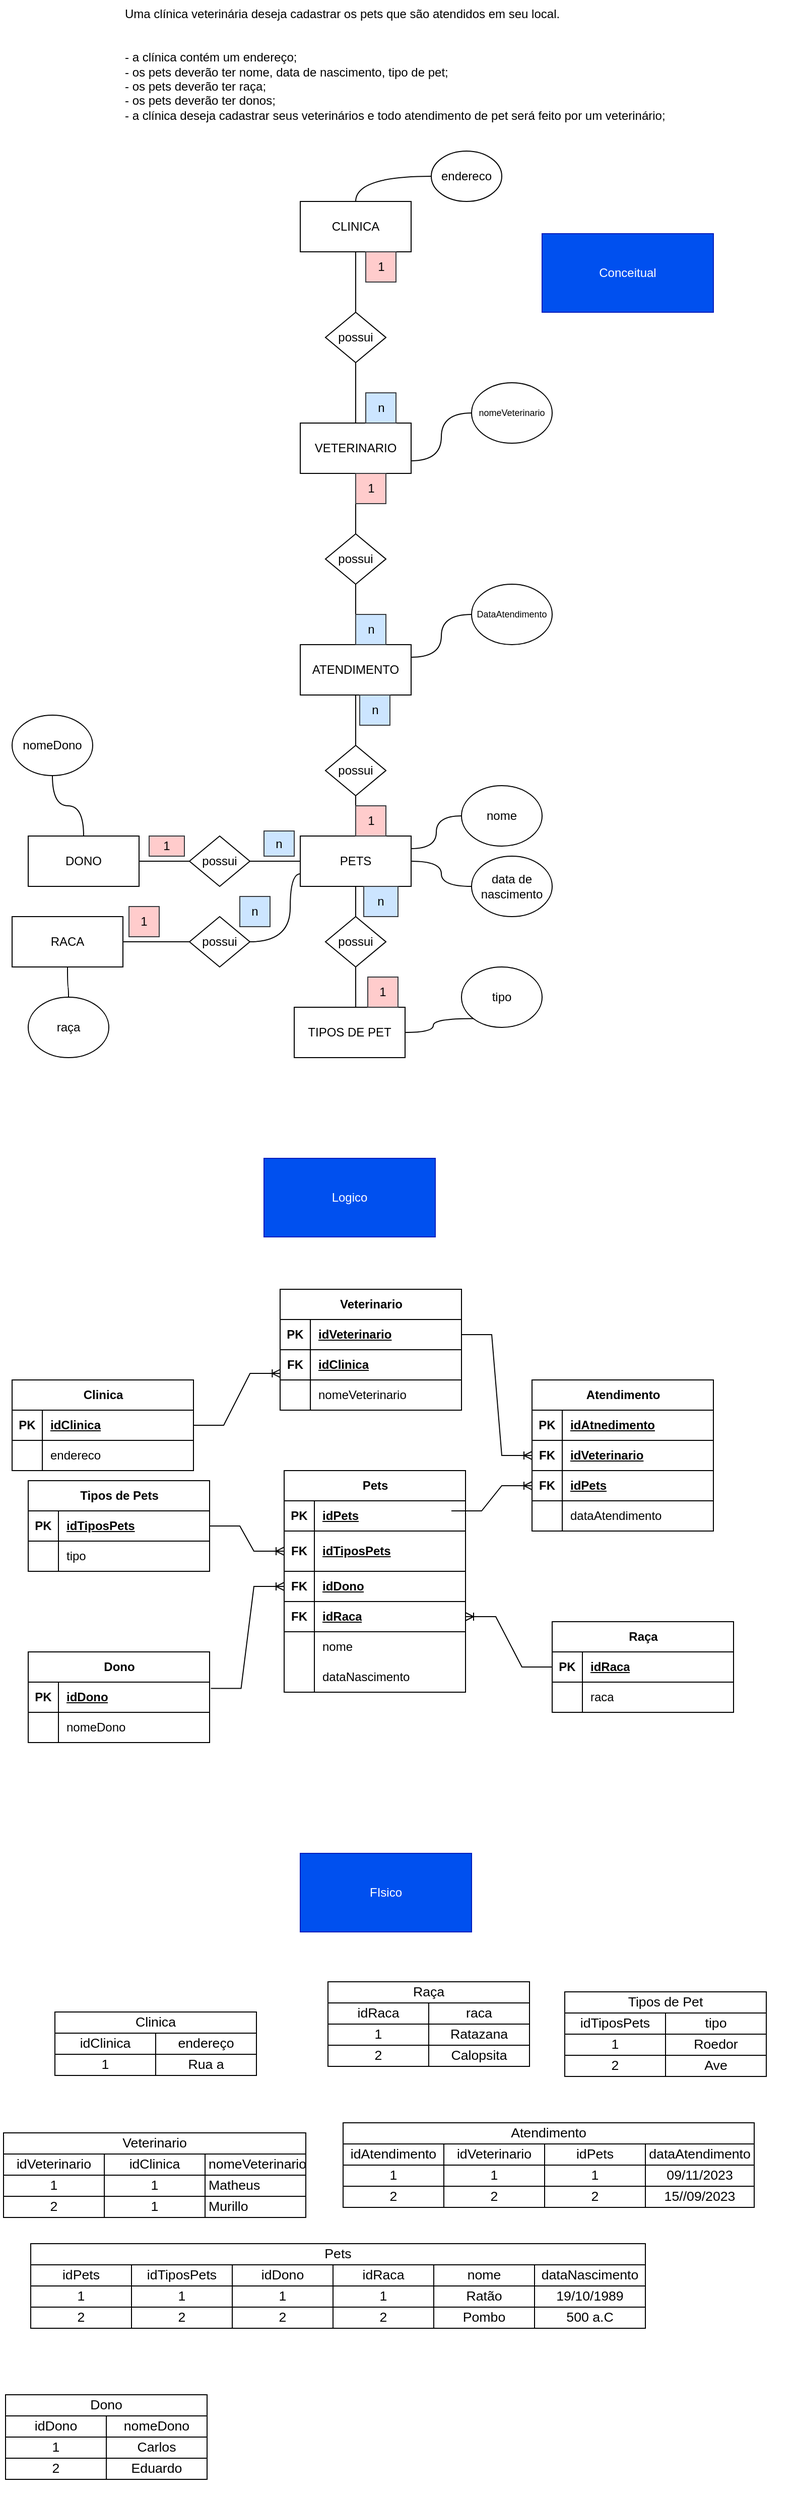 <mxfile version="21.6.5" type="device">
  <diagram name="Página-1" id="k2U8ghZzEBZ1o63kVbij">
    <mxGraphModel dx="1655" dy="931" grid="1" gridSize="10" guides="1" tooltips="1" connect="1" arrows="1" fold="1" page="1" pageScale="1" pageWidth="827" pageHeight="1169" math="0" shadow="0">
      <root>
        <mxCell id="0" />
        <mxCell id="1" parent="0" />
        <mxCell id="J2g_wQo7Tr7_5WpDTuVl-1" value="Uma clínica veterinária deseja cadastrar os pets que são atendidos em seu local.&#xa;&#xa;&#xa;- a clínica contém um endereço;&#xa;- os pets deverão ter nome, data de nascimento, tipo de pet;&#xa;- os pets deverão ter raça;&#xa;- os pets deverão ter donos;&#xa;- a clínica deseja cadastrar seus veterinários e todo atendimento de pet será feito por um veterinário;" style="text;whiteSpace=wrap;" parent="1" vertex="1">
          <mxGeometry x="134" width="556" height="130" as="geometry" />
        </mxCell>
        <mxCell id="ooKKar58AUR-8NpLq8LR-20" style="edgeStyle=orthogonalEdgeStyle;rounded=0;orthogonalLoop=1;jettySize=auto;html=1;entryX=0.5;entryY=0;entryDx=0;entryDy=0;endArrow=none;endFill=0;" parent="1" source="J2g_wQo7Tr7_5WpDTuVl-2" target="J2g_wQo7Tr7_5WpDTuVl-25" edge="1">
          <mxGeometry relative="1" as="geometry" />
        </mxCell>
        <mxCell id="J2g_wQo7Tr7_5WpDTuVl-2" value="CLINICA" style="html=1;whiteSpace=wrap;" parent="1" vertex="1">
          <mxGeometry x="310" y="200" width="110" height="50" as="geometry" />
        </mxCell>
        <mxCell id="ooKKar58AUR-8NpLq8LR-18" style="edgeStyle=orthogonalEdgeStyle;rounded=0;orthogonalLoop=1;jettySize=auto;html=1;entryX=0.5;entryY=0;entryDx=0;entryDy=0;endArrow=none;endFill=0;curved=1;" parent="1" source="J2g_wQo7Tr7_5WpDTuVl-7" target="J2g_wQo7Tr7_5WpDTuVl-2" edge="1">
          <mxGeometry relative="1" as="geometry" />
        </mxCell>
        <mxCell id="J2g_wQo7Tr7_5WpDTuVl-7" value="endereco" style="ellipse;whiteSpace=wrap;html=1;" parent="1" vertex="1">
          <mxGeometry x="440" y="150" width="70" height="50" as="geometry" />
        </mxCell>
        <mxCell id="ooKKar58AUR-8NpLq8LR-41" style="edgeStyle=orthogonalEdgeStyle;rounded=0;orthogonalLoop=1;jettySize=auto;html=1;entryX=1;entryY=0.5;entryDx=0;entryDy=0;curved=1;exitX=0;exitY=0.75;exitDx=0;exitDy=0;endArrow=none;endFill=0;" parent="1" source="J2g_wQo7Tr7_5WpDTuVl-9" target="ooKKar58AUR-8NpLq8LR-42" edge="1">
          <mxGeometry relative="1" as="geometry">
            <mxPoint x="320" y="847.5" as="sourcePoint" />
            <mxPoint x="210" y="960" as="targetPoint" />
            <Array as="points">
              <mxPoint x="300" y="868" />
              <mxPoint x="300" y="935" />
            </Array>
          </mxGeometry>
        </mxCell>
        <mxCell id="J2g_wQo7Tr7_5WpDTuVl-9" value="PETS" style="html=1;whiteSpace=wrap;" parent="1" vertex="1">
          <mxGeometry x="310" y="830" width="110" height="50" as="geometry" />
        </mxCell>
        <mxCell id="ooKKar58AUR-8NpLq8LR-16" style="edgeStyle=orthogonalEdgeStyle;rounded=0;orthogonalLoop=1;jettySize=auto;html=1;entryX=1;entryY=0.25;entryDx=0;entryDy=0;endArrow=none;endFill=0;curved=1;" parent="1" source="J2g_wQo7Tr7_5WpDTuVl-12" target="J2g_wQo7Tr7_5WpDTuVl-9" edge="1">
          <mxGeometry relative="1" as="geometry" />
        </mxCell>
        <mxCell id="J2g_wQo7Tr7_5WpDTuVl-12" value="nome" style="ellipse;whiteSpace=wrap;html=1;" parent="1" vertex="1">
          <mxGeometry x="470" y="780" width="80" height="60" as="geometry" />
        </mxCell>
        <mxCell id="ooKKar58AUR-8NpLq8LR-15" style="edgeStyle=orthogonalEdgeStyle;rounded=0;orthogonalLoop=1;jettySize=auto;html=1;entryX=1;entryY=0.5;entryDx=0;entryDy=0;endArrow=none;endFill=0;curved=1;" parent="1" source="J2g_wQo7Tr7_5WpDTuVl-15" target="J2g_wQo7Tr7_5WpDTuVl-9" edge="1">
          <mxGeometry relative="1" as="geometry" />
        </mxCell>
        <mxCell id="J2g_wQo7Tr7_5WpDTuVl-15" value="data de nascimento" style="ellipse;whiteSpace=wrap;html=1;" parent="1" vertex="1">
          <mxGeometry x="480" y="850" width="80" height="60" as="geometry" />
        </mxCell>
        <mxCell id="ooKKar58AUR-8NpLq8LR-39" style="edgeStyle=orthogonalEdgeStyle;rounded=0;orthogonalLoop=1;jettySize=auto;html=1;entryX=0;entryY=0.5;entryDx=0;entryDy=0;endArrow=none;endFill=0;" parent="1" source="J2g_wQo7Tr7_5WpDTuVl-20" target="J2g_wQo7Tr7_5WpDTuVl-42" edge="1">
          <mxGeometry relative="1" as="geometry" />
        </mxCell>
        <mxCell id="tM1faUGkYuB5qQDmCxf0-83" value="" style="edgeStyle=orthogonalEdgeStyle;rounded=0;orthogonalLoop=1;jettySize=auto;html=1;endArrow=none;endFill=0;exitX=0.5;exitY=0;exitDx=0;exitDy=0;curved=1;" edge="1" parent="1" source="J2g_wQo7Tr7_5WpDTuVl-20" target="tM1faUGkYuB5qQDmCxf0-82">
          <mxGeometry relative="1" as="geometry" />
        </mxCell>
        <mxCell id="J2g_wQo7Tr7_5WpDTuVl-20" value="DONO" style="html=1;whiteSpace=wrap;" parent="1" vertex="1">
          <mxGeometry x="40" y="830" width="110" height="50" as="geometry" />
        </mxCell>
        <mxCell id="ooKKar58AUR-8NpLq8LR-21" style="edgeStyle=orthogonalEdgeStyle;rounded=0;orthogonalLoop=1;jettySize=auto;html=1;entryX=0.5;entryY=1;entryDx=0;entryDy=0;endArrow=none;endFill=0;" parent="1" source="J2g_wQo7Tr7_5WpDTuVl-24" target="J2g_wQo7Tr7_5WpDTuVl-25" edge="1">
          <mxGeometry relative="1" as="geometry" />
        </mxCell>
        <mxCell id="J2g_wQo7Tr7_5WpDTuVl-24" value="VETERINARIO" style="html=1;whiteSpace=wrap;" parent="1" vertex="1">
          <mxGeometry x="310" y="420" width="110" height="50" as="geometry" />
        </mxCell>
        <mxCell id="J2g_wQo7Tr7_5WpDTuVl-25" value="possui" style="rhombus;whiteSpace=wrap;html=1;" parent="1" vertex="1">
          <mxGeometry x="335" y="310" width="60" height="50" as="geometry" />
        </mxCell>
        <mxCell id="ooKKar58AUR-8NpLq8LR-40" style="edgeStyle=orthogonalEdgeStyle;rounded=0;orthogonalLoop=1;jettySize=auto;html=1;endArrow=none;endFill=0;entryX=0;entryY=0.5;entryDx=0;entryDy=0;" parent="1" source="J2g_wQo7Tr7_5WpDTuVl-42" target="J2g_wQo7Tr7_5WpDTuVl-9" edge="1">
          <mxGeometry relative="1" as="geometry" />
        </mxCell>
        <mxCell id="J2g_wQo7Tr7_5WpDTuVl-42" value="possui" style="rhombus;whiteSpace=wrap;html=1;" parent="1" vertex="1">
          <mxGeometry x="200" y="830" width="60" height="50" as="geometry" />
        </mxCell>
        <mxCell id="tM1faUGkYuB5qQDmCxf0-80" style="edgeStyle=orthogonalEdgeStyle;rounded=0;orthogonalLoop=1;jettySize=auto;html=1;entryX=0;entryY=1;entryDx=0;entryDy=0;endArrow=none;endFill=0;curved=1;" edge="1" parent="1" source="ooKKar58AUR-8NpLq8LR-5" target="tM1faUGkYuB5qQDmCxf0-75">
          <mxGeometry relative="1" as="geometry" />
        </mxCell>
        <mxCell id="ooKKar58AUR-8NpLq8LR-5" value="TIPOS DE PET" style="html=1;whiteSpace=wrap;" parent="1" vertex="1">
          <mxGeometry x="304" y="1000" width="110" height="50" as="geometry" />
        </mxCell>
        <mxCell id="ooKKar58AUR-8NpLq8LR-43" style="edgeStyle=orthogonalEdgeStyle;rounded=0;orthogonalLoop=1;jettySize=auto;html=1;entryX=0;entryY=0.5;entryDx=0;entryDy=0;endArrow=none;endFill=0;" parent="1" source="ooKKar58AUR-8NpLq8LR-19" target="ooKKar58AUR-8NpLq8LR-42" edge="1">
          <mxGeometry relative="1" as="geometry" />
        </mxCell>
        <mxCell id="tM1faUGkYuB5qQDmCxf0-81" style="edgeStyle=orthogonalEdgeStyle;rounded=0;orthogonalLoop=1;jettySize=auto;html=1;entryX=0.5;entryY=0;entryDx=0;entryDy=0;endArrow=none;endFill=0;curved=1;" edge="1" parent="1" source="ooKKar58AUR-8NpLq8LR-19" target="tM1faUGkYuB5qQDmCxf0-78">
          <mxGeometry relative="1" as="geometry" />
        </mxCell>
        <mxCell id="ooKKar58AUR-8NpLq8LR-19" value="RACA" style="html=1;whiteSpace=wrap;" parent="1" vertex="1">
          <mxGeometry x="24" y="910" width="110" height="50" as="geometry" />
        </mxCell>
        <mxCell id="ooKKar58AUR-8NpLq8LR-22" value="ATENDIMENTO" style="html=1;whiteSpace=wrap;" parent="1" vertex="1">
          <mxGeometry x="310" y="640" width="110" height="50" as="geometry" />
        </mxCell>
        <mxCell id="ooKKar58AUR-8NpLq8LR-24" style="edgeStyle=orthogonalEdgeStyle;rounded=0;orthogonalLoop=1;jettySize=auto;html=1;entryX=0.5;entryY=0;entryDx=0;entryDy=0;endArrow=none;endFill=0;exitX=0.5;exitY=1;exitDx=0;exitDy=0;" parent="1" source="J2g_wQo7Tr7_5WpDTuVl-24" target="ooKKar58AUR-8NpLq8LR-26" edge="1">
          <mxGeometry relative="1" as="geometry">
            <mxPoint x="365" y="490" as="sourcePoint" />
          </mxGeometry>
        </mxCell>
        <mxCell id="ooKKar58AUR-8NpLq8LR-25" style="edgeStyle=orthogonalEdgeStyle;rounded=0;orthogonalLoop=1;jettySize=auto;html=1;entryX=0.5;entryY=1;entryDx=0;entryDy=0;endArrow=none;endFill=0;exitX=0.5;exitY=0;exitDx=0;exitDy=0;" parent="1" source="ooKKar58AUR-8NpLq8LR-22" target="ooKKar58AUR-8NpLq8LR-26" edge="1">
          <mxGeometry relative="1" as="geometry">
            <mxPoint x="365" y="640" as="sourcePoint" />
          </mxGeometry>
        </mxCell>
        <mxCell id="ooKKar58AUR-8NpLq8LR-26" value="possui" style="rhombus;whiteSpace=wrap;html=1;" parent="1" vertex="1">
          <mxGeometry x="335" y="530" width="60" height="50" as="geometry" />
        </mxCell>
        <mxCell id="ooKKar58AUR-8NpLq8LR-30" style="edgeStyle=orthogonalEdgeStyle;rounded=0;orthogonalLoop=1;jettySize=auto;html=1;entryX=0.5;entryY=0;entryDx=0;entryDy=0;endArrow=none;endFill=0;exitX=0.5;exitY=1;exitDx=0;exitDy=0;" parent="1" source="ooKKar58AUR-8NpLq8LR-22" target="ooKKar58AUR-8NpLq8LR-32" edge="1">
          <mxGeometry relative="1" as="geometry">
            <mxPoint x="365" y="695" as="sourcePoint" />
          </mxGeometry>
        </mxCell>
        <mxCell id="ooKKar58AUR-8NpLq8LR-31" style="edgeStyle=orthogonalEdgeStyle;rounded=0;orthogonalLoop=1;jettySize=auto;html=1;entryX=0.5;entryY=1;entryDx=0;entryDy=0;endArrow=none;endFill=0;exitX=0.5;exitY=0;exitDx=0;exitDy=0;" parent="1" source="J2g_wQo7Tr7_5WpDTuVl-9" target="ooKKar58AUR-8NpLq8LR-32" edge="1">
          <mxGeometry relative="1" as="geometry">
            <mxPoint x="365" y="840" as="sourcePoint" />
          </mxGeometry>
        </mxCell>
        <mxCell id="ooKKar58AUR-8NpLq8LR-32" value="possui" style="rhombus;whiteSpace=wrap;html=1;" parent="1" vertex="1">
          <mxGeometry x="335" y="740" width="60" height="50" as="geometry" />
        </mxCell>
        <mxCell id="ooKKar58AUR-8NpLq8LR-33" style="edgeStyle=orthogonalEdgeStyle;rounded=0;orthogonalLoop=1;jettySize=auto;html=1;entryX=0.5;entryY=0;entryDx=0;entryDy=0;endArrow=none;endFill=0;exitX=0.545;exitY=1;exitDx=0;exitDy=0;exitPerimeter=0;" parent="1" source="J2g_wQo7Tr7_5WpDTuVl-9" target="ooKKar58AUR-8NpLq8LR-35" edge="1">
          <mxGeometry relative="1" as="geometry">
            <mxPoint x="365" y="880" as="sourcePoint" />
          </mxGeometry>
        </mxCell>
        <mxCell id="ooKKar58AUR-8NpLq8LR-38" style="edgeStyle=orthogonalEdgeStyle;rounded=0;orthogonalLoop=1;jettySize=auto;html=1;entryX=0.555;entryY=0;entryDx=0;entryDy=0;entryPerimeter=0;endArrow=none;endFill=0;" parent="1" source="ooKKar58AUR-8NpLq8LR-35" target="ooKKar58AUR-8NpLq8LR-5" edge="1">
          <mxGeometry relative="1" as="geometry" />
        </mxCell>
        <mxCell id="ooKKar58AUR-8NpLq8LR-35" value="possui" style="rhombus;whiteSpace=wrap;html=1;" parent="1" vertex="1">
          <mxGeometry x="335" y="910" width="60" height="50" as="geometry" />
        </mxCell>
        <mxCell id="ooKKar58AUR-8NpLq8LR-36" value="1" style="text;html=1;align=center;verticalAlign=middle;resizable=0;points=[];autosize=1;strokeColor=#36393d;fillColor=#ffcccc;" parent="1" vertex="1">
          <mxGeometry x="375" y="250" width="30" height="30" as="geometry" />
        </mxCell>
        <mxCell id="ooKKar58AUR-8NpLq8LR-37" value="n" style="text;html=1;align=center;verticalAlign=middle;resizable=0;points=[];autosize=1;strokeColor=#36393d;fillColor=#cce5ff;" parent="1" vertex="1">
          <mxGeometry x="375" y="390" width="30" height="30" as="geometry" />
        </mxCell>
        <mxCell id="ooKKar58AUR-8NpLq8LR-42" value="possui" style="rhombus;whiteSpace=wrap;html=1;" parent="1" vertex="1">
          <mxGeometry x="200" y="910" width="60" height="50" as="geometry" />
        </mxCell>
        <mxCell id="ooKKar58AUR-8NpLq8LR-44" value="1" style="text;html=1;strokeColor=#36393d;fillColor=#ffcccc;align=center;verticalAlign=middle;whiteSpace=wrap;rounded=0;" parent="1" vertex="1">
          <mxGeometry x="160" y="830" width="35" height="20" as="geometry" />
        </mxCell>
        <mxCell id="ooKKar58AUR-8NpLq8LR-45" value="n" style="text;html=1;strokeColor=#36393d;fillColor=#cce5ff;align=center;verticalAlign=middle;whiteSpace=wrap;rounded=0;" parent="1" vertex="1">
          <mxGeometry x="274" y="825" width="30" height="25" as="geometry" />
        </mxCell>
        <mxCell id="ooKKar58AUR-8NpLq8LR-46" value="n" style="text;html=1;strokeColor=#36393d;fillColor=#cce5ff;align=center;verticalAlign=middle;whiteSpace=wrap;rounded=0;" parent="1" vertex="1">
          <mxGeometry x="373" y="880" width="34" height="30" as="geometry" />
        </mxCell>
        <mxCell id="ooKKar58AUR-8NpLq8LR-47" value="1" style="text;html=1;strokeColor=#36393d;fillColor=#ffcccc;align=center;verticalAlign=middle;whiteSpace=wrap;rounded=0;" parent="1" vertex="1">
          <mxGeometry x="377" y="970" width="30" height="30" as="geometry" />
        </mxCell>
        <mxCell id="ooKKar58AUR-8NpLq8LR-48" value="n" style="text;html=1;align=center;verticalAlign=middle;resizable=0;points=[];autosize=1;strokeColor=#36393d;fillColor=#cce5ff;" parent="1" vertex="1">
          <mxGeometry x="365" y="610" width="30" height="30" as="geometry" />
        </mxCell>
        <mxCell id="ooKKar58AUR-8NpLq8LR-50" value="1" style="text;html=1;align=center;verticalAlign=middle;resizable=0;points=[];autosize=1;strokeColor=#36393d;fillColor=#ffcccc;" parent="1" vertex="1">
          <mxGeometry x="365" y="470" width="30" height="30" as="geometry" />
        </mxCell>
        <mxCell id="ooKKar58AUR-8NpLq8LR-51" value="n" style="text;html=1;strokeColor=#36393d;fillColor=#cce5ff;align=center;verticalAlign=middle;whiteSpace=wrap;rounded=0;" parent="1" vertex="1">
          <mxGeometry x="250" y="890" width="30" height="30" as="geometry" />
        </mxCell>
        <mxCell id="ooKKar58AUR-8NpLq8LR-52" value="1" style="text;html=1;strokeColor=#36393d;fillColor=#ffcccc;align=center;verticalAlign=middle;whiteSpace=wrap;rounded=0;" parent="1" vertex="1">
          <mxGeometry x="140" y="900" width="30" height="30" as="geometry" />
        </mxCell>
        <mxCell id="tM1faUGkYuB5qQDmCxf0-1" value="Conceitual" style="html=1;whiteSpace=wrap;fillColor=#0050ef;fontColor=#ffffff;strokeColor=#001DBC;" vertex="1" parent="1">
          <mxGeometry x="550" y="232" width="170" height="78" as="geometry" />
        </mxCell>
        <mxCell id="tM1faUGkYuB5qQDmCxf0-2" value="Logico" style="html=1;whiteSpace=wrap;fillColor=#0050ef;fontColor=#ffffff;strokeColor=#001DBC;" vertex="1" parent="1">
          <mxGeometry x="274" y="1150" width="170" height="78" as="geometry" />
        </mxCell>
        <mxCell id="tM1faUGkYuB5qQDmCxf0-3" value="Clinica" style="shape=table;startSize=30;container=1;collapsible=1;childLayout=tableLayout;fixedRows=1;rowLines=0;fontStyle=1;align=center;resizeLast=1;html=1;" vertex="1" parent="1">
          <mxGeometry x="24" y="1370" width="180" height="90" as="geometry" />
        </mxCell>
        <mxCell id="tM1faUGkYuB5qQDmCxf0-4" value="" style="shape=tableRow;horizontal=0;startSize=0;swimlaneHead=0;swimlaneBody=0;fillColor=none;collapsible=0;dropTarget=0;points=[[0,0.5],[1,0.5]];portConstraint=eastwest;top=0;left=0;right=0;bottom=1;" vertex="1" parent="tM1faUGkYuB5qQDmCxf0-3">
          <mxGeometry y="30" width="180" height="30" as="geometry" />
        </mxCell>
        <mxCell id="tM1faUGkYuB5qQDmCxf0-5" value="PK" style="shape=partialRectangle;connectable=0;fillColor=none;top=0;left=0;bottom=0;right=0;fontStyle=1;overflow=hidden;whiteSpace=wrap;html=1;" vertex="1" parent="tM1faUGkYuB5qQDmCxf0-4">
          <mxGeometry width="30" height="30" as="geometry">
            <mxRectangle width="30" height="30" as="alternateBounds" />
          </mxGeometry>
        </mxCell>
        <mxCell id="tM1faUGkYuB5qQDmCxf0-6" value="idClinica" style="shape=partialRectangle;connectable=0;fillColor=none;top=0;left=0;bottom=0;right=0;align=left;spacingLeft=6;fontStyle=5;overflow=hidden;whiteSpace=wrap;html=1;" vertex="1" parent="tM1faUGkYuB5qQDmCxf0-4">
          <mxGeometry x="30" width="150" height="30" as="geometry">
            <mxRectangle width="150" height="30" as="alternateBounds" />
          </mxGeometry>
        </mxCell>
        <mxCell id="tM1faUGkYuB5qQDmCxf0-7" value="" style="shape=tableRow;horizontal=0;startSize=0;swimlaneHead=0;swimlaneBody=0;fillColor=none;collapsible=0;dropTarget=0;points=[[0,0.5],[1,0.5]];portConstraint=eastwest;top=0;left=0;right=0;bottom=0;" vertex="1" parent="tM1faUGkYuB5qQDmCxf0-3">
          <mxGeometry y="60" width="180" height="30" as="geometry" />
        </mxCell>
        <mxCell id="tM1faUGkYuB5qQDmCxf0-8" value="" style="shape=partialRectangle;connectable=0;fillColor=none;top=0;left=0;bottom=0;right=0;editable=1;overflow=hidden;whiteSpace=wrap;html=1;" vertex="1" parent="tM1faUGkYuB5qQDmCxf0-7">
          <mxGeometry width="30" height="30" as="geometry">
            <mxRectangle width="30" height="30" as="alternateBounds" />
          </mxGeometry>
        </mxCell>
        <mxCell id="tM1faUGkYuB5qQDmCxf0-9" value="endereco" style="shape=partialRectangle;connectable=0;fillColor=none;top=0;left=0;bottom=0;right=0;align=left;spacingLeft=6;overflow=hidden;whiteSpace=wrap;html=1;" vertex="1" parent="tM1faUGkYuB5qQDmCxf0-7">
          <mxGeometry x="30" width="150" height="30" as="geometry">
            <mxRectangle width="150" height="30" as="alternateBounds" />
          </mxGeometry>
        </mxCell>
        <mxCell id="tM1faUGkYuB5qQDmCxf0-16" value="Veterinario" style="shape=table;startSize=30;container=1;collapsible=1;childLayout=tableLayout;fixedRows=1;rowLines=0;fontStyle=1;align=center;resizeLast=1;html=1;" vertex="1" parent="1">
          <mxGeometry x="290" y="1280" width="180" height="120" as="geometry" />
        </mxCell>
        <mxCell id="tM1faUGkYuB5qQDmCxf0-23" style="shape=tableRow;horizontal=0;startSize=0;swimlaneHead=0;swimlaneBody=0;fillColor=none;collapsible=0;dropTarget=0;points=[[0,0.5],[1,0.5]];portConstraint=eastwest;top=0;left=0;right=0;bottom=1;" vertex="1" parent="tM1faUGkYuB5qQDmCxf0-16">
          <mxGeometry y="30" width="180" height="30" as="geometry" />
        </mxCell>
        <mxCell id="tM1faUGkYuB5qQDmCxf0-24" value="PK" style="shape=partialRectangle;connectable=0;fillColor=none;top=0;left=0;bottom=0;right=0;fontStyle=1;overflow=hidden;whiteSpace=wrap;html=1;" vertex="1" parent="tM1faUGkYuB5qQDmCxf0-23">
          <mxGeometry width="30" height="30" as="geometry">
            <mxRectangle width="30" height="30" as="alternateBounds" />
          </mxGeometry>
        </mxCell>
        <mxCell id="tM1faUGkYuB5qQDmCxf0-25" value="idVeterinario" style="shape=partialRectangle;connectable=0;fillColor=none;top=0;left=0;bottom=0;right=0;align=left;spacingLeft=6;fontStyle=5;overflow=hidden;whiteSpace=wrap;html=1;" vertex="1" parent="tM1faUGkYuB5qQDmCxf0-23">
          <mxGeometry x="30" width="150" height="30" as="geometry">
            <mxRectangle width="150" height="30" as="alternateBounds" />
          </mxGeometry>
        </mxCell>
        <mxCell id="tM1faUGkYuB5qQDmCxf0-17" value="" style="shape=tableRow;horizontal=0;startSize=0;swimlaneHead=0;swimlaneBody=0;fillColor=none;collapsible=0;dropTarget=0;points=[[0,0.5],[1,0.5]];portConstraint=eastwest;top=0;left=0;right=0;bottom=1;" vertex="1" parent="tM1faUGkYuB5qQDmCxf0-16">
          <mxGeometry y="60" width="180" height="30" as="geometry" />
        </mxCell>
        <mxCell id="tM1faUGkYuB5qQDmCxf0-18" value="FK" style="shape=partialRectangle;connectable=0;fillColor=none;top=0;left=0;bottom=0;right=0;fontStyle=1;overflow=hidden;whiteSpace=wrap;html=1;" vertex="1" parent="tM1faUGkYuB5qQDmCxf0-17">
          <mxGeometry width="30" height="30" as="geometry">
            <mxRectangle width="30" height="30" as="alternateBounds" />
          </mxGeometry>
        </mxCell>
        <mxCell id="tM1faUGkYuB5qQDmCxf0-19" value="idClinica" style="shape=partialRectangle;connectable=0;fillColor=none;top=0;left=0;bottom=0;right=0;align=left;spacingLeft=6;fontStyle=5;overflow=hidden;whiteSpace=wrap;html=1;" vertex="1" parent="tM1faUGkYuB5qQDmCxf0-17">
          <mxGeometry x="30" width="150" height="30" as="geometry">
            <mxRectangle width="150" height="30" as="alternateBounds" />
          </mxGeometry>
        </mxCell>
        <mxCell id="tM1faUGkYuB5qQDmCxf0-20" value="" style="shape=tableRow;horizontal=0;startSize=0;swimlaneHead=0;swimlaneBody=0;fillColor=none;collapsible=0;dropTarget=0;points=[[0,0.5],[1,0.5]];portConstraint=eastwest;top=0;left=0;right=0;bottom=0;" vertex="1" parent="tM1faUGkYuB5qQDmCxf0-16">
          <mxGeometry y="90" width="180" height="30" as="geometry" />
        </mxCell>
        <mxCell id="tM1faUGkYuB5qQDmCxf0-21" value="" style="shape=partialRectangle;connectable=0;fillColor=none;top=0;left=0;bottom=0;right=0;editable=1;overflow=hidden;whiteSpace=wrap;html=1;" vertex="1" parent="tM1faUGkYuB5qQDmCxf0-20">
          <mxGeometry width="30" height="30" as="geometry">
            <mxRectangle width="30" height="30" as="alternateBounds" />
          </mxGeometry>
        </mxCell>
        <mxCell id="tM1faUGkYuB5qQDmCxf0-22" value="nomeVeterinario" style="shape=partialRectangle;connectable=0;fillColor=none;top=0;left=0;bottom=0;right=0;align=left;spacingLeft=6;overflow=hidden;whiteSpace=wrap;html=1;" vertex="1" parent="tM1faUGkYuB5qQDmCxf0-20">
          <mxGeometry x="30" width="150" height="30" as="geometry">
            <mxRectangle width="150" height="30" as="alternateBounds" />
          </mxGeometry>
        </mxCell>
        <mxCell id="tM1faUGkYuB5qQDmCxf0-27" style="edgeStyle=orthogonalEdgeStyle;rounded=0;orthogonalLoop=1;jettySize=auto;html=1;entryX=1;entryY=0.25;entryDx=0;entryDy=0;endArrow=none;endFill=0;curved=1;exitX=0;exitY=0.5;exitDx=0;exitDy=0;" edge="1" parent="1" source="tM1faUGkYuB5qQDmCxf0-42" target="ooKKar58AUR-8NpLq8LR-22">
          <mxGeometry relative="1" as="geometry">
            <mxPoint x="480" y="620" as="sourcePoint" />
            <mxPoint x="470" y="627.45" as="targetPoint" />
          </mxGeometry>
        </mxCell>
        <mxCell id="tM1faUGkYuB5qQDmCxf0-26" value="nomeVeterinario" style="ellipse;whiteSpace=wrap;html=1;fontSize=9;" vertex="1" parent="1">
          <mxGeometry x="480" y="380" width="80" height="60" as="geometry" />
        </mxCell>
        <mxCell id="tM1faUGkYuB5qQDmCxf0-28" value="n" style="text;html=1;align=center;verticalAlign=middle;resizable=0;points=[];autosize=1;strokeColor=#36393d;fillColor=#cce5ff;" vertex="1" parent="1">
          <mxGeometry x="369" y="690" width="30" height="30" as="geometry" />
        </mxCell>
        <mxCell id="tM1faUGkYuB5qQDmCxf0-29" value="1" style="text;html=1;align=center;verticalAlign=middle;resizable=0;points=[];autosize=1;strokeColor=#36393d;fillColor=#ffcccc;" vertex="1" parent="1">
          <mxGeometry x="365" y="800" width="30" height="30" as="geometry" />
        </mxCell>
        <mxCell id="tM1faUGkYuB5qQDmCxf0-30" value="Atendimento" style="shape=table;startSize=30;container=1;collapsible=1;childLayout=tableLayout;fixedRows=1;rowLines=0;fontStyle=1;align=center;resizeLast=1;html=1;" vertex="1" parent="1">
          <mxGeometry x="540" y="1370" width="180" height="150" as="geometry" />
        </mxCell>
        <mxCell id="tM1faUGkYuB5qQDmCxf0-31" style="shape=tableRow;horizontal=0;startSize=0;swimlaneHead=0;swimlaneBody=0;fillColor=none;collapsible=0;dropTarget=0;points=[[0,0.5],[1,0.5]];portConstraint=eastwest;top=0;left=0;right=0;bottom=1;" vertex="1" parent="tM1faUGkYuB5qQDmCxf0-30">
          <mxGeometry y="30" width="180" height="30" as="geometry" />
        </mxCell>
        <mxCell id="tM1faUGkYuB5qQDmCxf0-32" value="PK" style="shape=partialRectangle;connectable=0;fillColor=none;top=0;left=0;bottom=0;right=0;fontStyle=1;overflow=hidden;whiteSpace=wrap;html=1;" vertex="1" parent="tM1faUGkYuB5qQDmCxf0-31">
          <mxGeometry width="30" height="30" as="geometry">
            <mxRectangle width="30" height="30" as="alternateBounds" />
          </mxGeometry>
        </mxCell>
        <mxCell id="tM1faUGkYuB5qQDmCxf0-33" value="idAtnedimento" style="shape=partialRectangle;connectable=0;fillColor=none;top=0;left=0;bottom=0;right=0;align=left;spacingLeft=6;fontStyle=5;overflow=hidden;whiteSpace=wrap;html=1;" vertex="1" parent="tM1faUGkYuB5qQDmCxf0-31">
          <mxGeometry x="30" width="150" height="30" as="geometry">
            <mxRectangle width="150" height="30" as="alternateBounds" />
          </mxGeometry>
        </mxCell>
        <mxCell id="tM1faUGkYuB5qQDmCxf0-34" value="" style="shape=tableRow;horizontal=0;startSize=0;swimlaneHead=0;swimlaneBody=0;fillColor=none;collapsible=0;dropTarget=0;points=[[0,0.5],[1,0.5]];portConstraint=eastwest;top=0;left=0;right=0;bottom=1;" vertex="1" parent="tM1faUGkYuB5qQDmCxf0-30">
          <mxGeometry y="60" width="180" height="30" as="geometry" />
        </mxCell>
        <mxCell id="tM1faUGkYuB5qQDmCxf0-35" value="FK" style="shape=partialRectangle;connectable=0;fillColor=none;top=0;left=0;bottom=0;right=0;fontStyle=1;overflow=hidden;whiteSpace=wrap;html=1;" vertex="1" parent="tM1faUGkYuB5qQDmCxf0-34">
          <mxGeometry width="30" height="30" as="geometry">
            <mxRectangle width="30" height="30" as="alternateBounds" />
          </mxGeometry>
        </mxCell>
        <mxCell id="tM1faUGkYuB5qQDmCxf0-36" value="idVeterinario" style="shape=partialRectangle;connectable=0;fillColor=none;top=0;left=0;bottom=0;right=0;align=left;spacingLeft=6;fontStyle=5;overflow=hidden;whiteSpace=wrap;html=1;" vertex="1" parent="tM1faUGkYuB5qQDmCxf0-34">
          <mxGeometry x="30" width="150" height="30" as="geometry">
            <mxRectangle width="150" height="30" as="alternateBounds" />
          </mxGeometry>
        </mxCell>
        <mxCell id="tM1faUGkYuB5qQDmCxf0-53" style="shape=tableRow;horizontal=0;startSize=0;swimlaneHead=0;swimlaneBody=0;fillColor=none;collapsible=0;dropTarget=0;points=[[0,0.5],[1,0.5]];portConstraint=eastwest;top=0;left=0;right=0;bottom=1;" vertex="1" parent="tM1faUGkYuB5qQDmCxf0-30">
          <mxGeometry y="90" width="180" height="30" as="geometry" />
        </mxCell>
        <mxCell id="tM1faUGkYuB5qQDmCxf0-54" value="FK" style="shape=partialRectangle;connectable=0;fillColor=none;top=0;left=0;bottom=0;right=0;fontStyle=1;overflow=hidden;whiteSpace=wrap;html=1;" vertex="1" parent="tM1faUGkYuB5qQDmCxf0-53">
          <mxGeometry width="30" height="30" as="geometry">
            <mxRectangle width="30" height="30" as="alternateBounds" />
          </mxGeometry>
        </mxCell>
        <mxCell id="tM1faUGkYuB5qQDmCxf0-55" value="idPets" style="shape=partialRectangle;connectable=0;fillColor=none;top=0;left=0;bottom=0;right=0;align=left;spacingLeft=6;fontStyle=5;overflow=hidden;whiteSpace=wrap;html=1;" vertex="1" parent="tM1faUGkYuB5qQDmCxf0-53">
          <mxGeometry x="30" width="150" height="30" as="geometry">
            <mxRectangle width="150" height="30" as="alternateBounds" />
          </mxGeometry>
        </mxCell>
        <mxCell id="tM1faUGkYuB5qQDmCxf0-37" value="" style="shape=tableRow;horizontal=0;startSize=0;swimlaneHead=0;swimlaneBody=0;fillColor=none;collapsible=0;dropTarget=0;points=[[0,0.5],[1,0.5]];portConstraint=eastwest;top=0;left=0;right=0;bottom=0;" vertex="1" parent="tM1faUGkYuB5qQDmCxf0-30">
          <mxGeometry y="120" width="180" height="30" as="geometry" />
        </mxCell>
        <mxCell id="tM1faUGkYuB5qQDmCxf0-38" value="" style="shape=partialRectangle;connectable=0;fillColor=none;top=0;left=0;bottom=0;right=0;editable=1;overflow=hidden;whiteSpace=wrap;html=1;" vertex="1" parent="tM1faUGkYuB5qQDmCxf0-37">
          <mxGeometry width="30" height="30" as="geometry">
            <mxRectangle width="30" height="30" as="alternateBounds" />
          </mxGeometry>
        </mxCell>
        <mxCell id="tM1faUGkYuB5qQDmCxf0-39" value="dataAtendimento" style="shape=partialRectangle;connectable=0;fillColor=none;top=0;left=0;bottom=0;right=0;align=left;spacingLeft=6;overflow=hidden;whiteSpace=wrap;html=1;" vertex="1" parent="tM1faUGkYuB5qQDmCxf0-37">
          <mxGeometry x="30" width="150" height="30" as="geometry">
            <mxRectangle width="150" height="30" as="alternateBounds" />
          </mxGeometry>
        </mxCell>
        <mxCell id="tM1faUGkYuB5qQDmCxf0-40" style="edgeStyle=orthogonalEdgeStyle;rounded=0;orthogonalLoop=1;jettySize=auto;html=1;entryX=1;entryY=0.75;entryDx=0;entryDy=0;endArrow=none;endFill=0;curved=1;exitX=0;exitY=0.5;exitDx=0;exitDy=0;" edge="1" parent="1" source="tM1faUGkYuB5qQDmCxf0-26" target="J2g_wQo7Tr7_5WpDTuVl-24">
          <mxGeometry relative="1" as="geometry">
            <mxPoint x="480" y="420" as="sourcePoint" />
            <mxPoint x="430" y="468" as="targetPoint" />
          </mxGeometry>
        </mxCell>
        <mxCell id="tM1faUGkYuB5qQDmCxf0-42" value="DataAtendimento" style="ellipse;whiteSpace=wrap;html=1;fontSize=9;" vertex="1" parent="1">
          <mxGeometry x="480" y="580" width="80" height="60" as="geometry" />
        </mxCell>
        <mxCell id="tM1faUGkYuB5qQDmCxf0-43" value="Pets" style="shape=table;startSize=30;container=1;collapsible=1;childLayout=tableLayout;fixedRows=1;rowLines=0;fontStyle=1;align=center;resizeLast=1;html=1;" vertex="1" parent="1">
          <mxGeometry x="294" y="1460" width="180" height="220" as="geometry" />
        </mxCell>
        <mxCell id="tM1faUGkYuB5qQDmCxf0-44" style="shape=tableRow;horizontal=0;startSize=0;swimlaneHead=0;swimlaneBody=0;fillColor=none;collapsible=0;dropTarget=0;points=[[0,0.5],[1,0.5]];portConstraint=eastwest;top=0;left=0;right=0;bottom=1;" vertex="1" parent="tM1faUGkYuB5qQDmCxf0-43">
          <mxGeometry y="30" width="180" height="30" as="geometry" />
        </mxCell>
        <mxCell id="tM1faUGkYuB5qQDmCxf0-45" value="PK" style="shape=partialRectangle;connectable=0;fillColor=none;top=0;left=0;bottom=0;right=0;fontStyle=1;overflow=hidden;whiteSpace=wrap;html=1;" vertex="1" parent="tM1faUGkYuB5qQDmCxf0-44">
          <mxGeometry width="30" height="30" as="geometry">
            <mxRectangle width="30" height="30" as="alternateBounds" />
          </mxGeometry>
        </mxCell>
        <mxCell id="tM1faUGkYuB5qQDmCxf0-46" value="idPets" style="shape=partialRectangle;connectable=0;fillColor=none;top=0;left=0;bottom=0;right=0;align=left;spacingLeft=6;fontStyle=5;overflow=hidden;whiteSpace=wrap;html=1;" vertex="1" parent="tM1faUGkYuB5qQDmCxf0-44">
          <mxGeometry x="30" width="150" height="30" as="geometry">
            <mxRectangle width="150" height="30" as="alternateBounds" />
          </mxGeometry>
        </mxCell>
        <mxCell id="tM1faUGkYuB5qQDmCxf0-47" value="" style="shape=tableRow;horizontal=0;startSize=0;swimlaneHead=0;swimlaneBody=0;fillColor=none;collapsible=0;dropTarget=0;points=[[0,0.5],[1,0.5]];portConstraint=eastwest;top=0;left=0;right=0;bottom=1;" vertex="1" parent="tM1faUGkYuB5qQDmCxf0-43">
          <mxGeometry y="60" width="180" height="40" as="geometry" />
        </mxCell>
        <mxCell id="tM1faUGkYuB5qQDmCxf0-48" value="FK" style="shape=partialRectangle;connectable=0;fillColor=none;top=0;left=0;bottom=0;right=0;fontStyle=1;overflow=hidden;whiteSpace=wrap;html=1;" vertex="1" parent="tM1faUGkYuB5qQDmCxf0-47">
          <mxGeometry width="30" height="40" as="geometry">
            <mxRectangle width="30" height="40" as="alternateBounds" />
          </mxGeometry>
        </mxCell>
        <mxCell id="tM1faUGkYuB5qQDmCxf0-49" value="idTiposPets" style="shape=partialRectangle;connectable=0;fillColor=none;top=0;left=0;bottom=0;right=0;align=left;spacingLeft=6;fontStyle=5;overflow=hidden;whiteSpace=wrap;html=1;" vertex="1" parent="tM1faUGkYuB5qQDmCxf0-47">
          <mxGeometry x="30" width="150" height="40" as="geometry">
            <mxRectangle width="150" height="40" as="alternateBounds" />
          </mxGeometry>
        </mxCell>
        <mxCell id="tM1faUGkYuB5qQDmCxf0-62" style="shape=tableRow;horizontal=0;startSize=0;swimlaneHead=0;swimlaneBody=0;fillColor=none;collapsible=0;dropTarget=0;points=[[0,0.5],[1,0.5]];portConstraint=eastwest;top=0;left=0;right=0;bottom=1;" vertex="1" parent="tM1faUGkYuB5qQDmCxf0-43">
          <mxGeometry y="100" width="180" height="30" as="geometry" />
        </mxCell>
        <mxCell id="tM1faUGkYuB5qQDmCxf0-63" value="FK" style="shape=partialRectangle;connectable=0;fillColor=none;top=0;left=0;bottom=0;right=0;fontStyle=1;overflow=hidden;whiteSpace=wrap;html=1;" vertex="1" parent="tM1faUGkYuB5qQDmCxf0-62">
          <mxGeometry width="30" height="30" as="geometry">
            <mxRectangle width="30" height="30" as="alternateBounds" />
          </mxGeometry>
        </mxCell>
        <mxCell id="tM1faUGkYuB5qQDmCxf0-64" value="idDono" style="shape=partialRectangle;connectable=0;fillColor=none;top=0;left=0;bottom=0;right=0;align=left;spacingLeft=6;fontStyle=5;overflow=hidden;whiteSpace=wrap;html=1;" vertex="1" parent="tM1faUGkYuB5qQDmCxf0-62">
          <mxGeometry x="30" width="150" height="30" as="geometry">
            <mxRectangle width="150" height="30" as="alternateBounds" />
          </mxGeometry>
        </mxCell>
        <mxCell id="tM1faUGkYuB5qQDmCxf0-65" style="shape=tableRow;horizontal=0;startSize=0;swimlaneHead=0;swimlaneBody=0;fillColor=none;collapsible=0;dropTarget=0;points=[[0,0.5],[1,0.5]];portConstraint=eastwest;top=0;left=0;right=0;bottom=1;" vertex="1" parent="tM1faUGkYuB5qQDmCxf0-43">
          <mxGeometry y="130" width="180" height="30" as="geometry" />
        </mxCell>
        <mxCell id="tM1faUGkYuB5qQDmCxf0-66" value="FK" style="shape=partialRectangle;connectable=0;fillColor=none;top=0;left=0;bottom=0;right=0;fontStyle=1;overflow=hidden;whiteSpace=wrap;html=1;" vertex="1" parent="tM1faUGkYuB5qQDmCxf0-65">
          <mxGeometry width="30" height="30" as="geometry">
            <mxRectangle width="30" height="30" as="alternateBounds" />
          </mxGeometry>
        </mxCell>
        <mxCell id="tM1faUGkYuB5qQDmCxf0-67" value="idRaca" style="shape=partialRectangle;connectable=0;fillColor=none;top=0;left=0;bottom=0;right=0;align=left;spacingLeft=6;fontStyle=5;overflow=hidden;whiteSpace=wrap;html=1;" vertex="1" parent="tM1faUGkYuB5qQDmCxf0-65">
          <mxGeometry x="30" width="150" height="30" as="geometry">
            <mxRectangle width="150" height="30" as="alternateBounds" />
          </mxGeometry>
        </mxCell>
        <mxCell id="tM1faUGkYuB5qQDmCxf0-59" style="shape=tableRow;horizontal=0;startSize=0;swimlaneHead=0;swimlaneBody=0;fillColor=none;collapsible=0;dropTarget=0;points=[[0,0.5],[1,0.5]];portConstraint=eastwest;top=0;left=0;right=0;bottom=0;" vertex="1" parent="tM1faUGkYuB5qQDmCxf0-43">
          <mxGeometry y="160" width="180" height="30" as="geometry" />
        </mxCell>
        <mxCell id="tM1faUGkYuB5qQDmCxf0-60" style="shape=partialRectangle;connectable=0;fillColor=none;top=0;left=0;bottom=0;right=0;editable=1;overflow=hidden;whiteSpace=wrap;html=1;" vertex="1" parent="tM1faUGkYuB5qQDmCxf0-59">
          <mxGeometry width="30" height="30" as="geometry">
            <mxRectangle width="30" height="30" as="alternateBounds" />
          </mxGeometry>
        </mxCell>
        <mxCell id="tM1faUGkYuB5qQDmCxf0-61" value="nome" style="shape=partialRectangle;connectable=0;fillColor=none;top=0;left=0;bottom=0;right=0;align=left;spacingLeft=6;overflow=hidden;whiteSpace=wrap;html=1;" vertex="1" parent="tM1faUGkYuB5qQDmCxf0-59">
          <mxGeometry x="30" width="150" height="30" as="geometry">
            <mxRectangle width="150" height="30" as="alternateBounds" />
          </mxGeometry>
        </mxCell>
        <mxCell id="tM1faUGkYuB5qQDmCxf0-50" value="" style="shape=tableRow;horizontal=0;startSize=0;swimlaneHead=0;swimlaneBody=0;fillColor=none;collapsible=0;dropTarget=0;points=[[0,0.5],[1,0.5]];portConstraint=eastwest;top=0;left=0;right=0;bottom=0;" vertex="1" parent="tM1faUGkYuB5qQDmCxf0-43">
          <mxGeometry y="190" width="180" height="30" as="geometry" />
        </mxCell>
        <mxCell id="tM1faUGkYuB5qQDmCxf0-51" value="" style="shape=partialRectangle;connectable=0;fillColor=none;top=0;left=0;bottom=0;right=0;editable=1;overflow=hidden;whiteSpace=wrap;html=1;" vertex="1" parent="tM1faUGkYuB5qQDmCxf0-50">
          <mxGeometry width="30" height="30" as="geometry">
            <mxRectangle width="30" height="30" as="alternateBounds" />
          </mxGeometry>
        </mxCell>
        <mxCell id="tM1faUGkYuB5qQDmCxf0-52" value="dataNascimento" style="shape=partialRectangle;connectable=0;fillColor=none;top=0;left=0;bottom=0;right=0;align=left;spacingLeft=6;overflow=hidden;whiteSpace=wrap;html=1;" vertex="1" parent="tM1faUGkYuB5qQDmCxf0-50">
          <mxGeometry x="30" width="150" height="30" as="geometry">
            <mxRectangle width="150" height="30" as="alternateBounds" />
          </mxGeometry>
        </mxCell>
        <mxCell id="tM1faUGkYuB5qQDmCxf0-68" value="Tipos de Pets" style="shape=table;startSize=30;container=1;collapsible=1;childLayout=tableLayout;fixedRows=1;rowLines=0;fontStyle=1;align=center;resizeLast=1;html=1;" vertex="1" parent="1">
          <mxGeometry x="40" y="1470" width="180" height="90" as="geometry" />
        </mxCell>
        <mxCell id="tM1faUGkYuB5qQDmCxf0-69" value="" style="shape=tableRow;horizontal=0;startSize=0;swimlaneHead=0;swimlaneBody=0;fillColor=none;collapsible=0;dropTarget=0;points=[[0,0.5],[1,0.5]];portConstraint=eastwest;top=0;left=0;right=0;bottom=1;" vertex="1" parent="tM1faUGkYuB5qQDmCxf0-68">
          <mxGeometry y="30" width="180" height="30" as="geometry" />
        </mxCell>
        <mxCell id="tM1faUGkYuB5qQDmCxf0-70" value="PK" style="shape=partialRectangle;connectable=0;fillColor=none;top=0;left=0;bottom=0;right=0;fontStyle=1;overflow=hidden;whiteSpace=wrap;html=1;" vertex="1" parent="tM1faUGkYuB5qQDmCxf0-69">
          <mxGeometry width="30" height="30" as="geometry">
            <mxRectangle width="30" height="30" as="alternateBounds" />
          </mxGeometry>
        </mxCell>
        <mxCell id="tM1faUGkYuB5qQDmCxf0-71" value="idTiposPets" style="shape=partialRectangle;connectable=0;fillColor=none;top=0;left=0;bottom=0;right=0;align=left;spacingLeft=6;fontStyle=5;overflow=hidden;whiteSpace=wrap;html=1;" vertex="1" parent="tM1faUGkYuB5qQDmCxf0-69">
          <mxGeometry x="30" width="150" height="30" as="geometry">
            <mxRectangle width="150" height="30" as="alternateBounds" />
          </mxGeometry>
        </mxCell>
        <mxCell id="tM1faUGkYuB5qQDmCxf0-72" value="" style="shape=tableRow;horizontal=0;startSize=0;swimlaneHead=0;swimlaneBody=0;fillColor=none;collapsible=0;dropTarget=0;points=[[0,0.5],[1,0.5]];portConstraint=eastwest;top=0;left=0;right=0;bottom=0;" vertex="1" parent="tM1faUGkYuB5qQDmCxf0-68">
          <mxGeometry y="60" width="180" height="30" as="geometry" />
        </mxCell>
        <mxCell id="tM1faUGkYuB5qQDmCxf0-73" value="" style="shape=partialRectangle;connectable=0;fillColor=none;top=0;left=0;bottom=0;right=0;editable=1;overflow=hidden;whiteSpace=wrap;html=1;" vertex="1" parent="tM1faUGkYuB5qQDmCxf0-72">
          <mxGeometry width="30" height="30" as="geometry">
            <mxRectangle width="30" height="30" as="alternateBounds" />
          </mxGeometry>
        </mxCell>
        <mxCell id="tM1faUGkYuB5qQDmCxf0-74" value="tipo" style="shape=partialRectangle;connectable=0;fillColor=none;top=0;left=0;bottom=0;right=0;align=left;spacingLeft=6;overflow=hidden;whiteSpace=wrap;html=1;" vertex="1" parent="tM1faUGkYuB5qQDmCxf0-72">
          <mxGeometry x="30" width="150" height="30" as="geometry">
            <mxRectangle width="150" height="30" as="alternateBounds" />
          </mxGeometry>
        </mxCell>
        <mxCell id="tM1faUGkYuB5qQDmCxf0-75" value="tipo" style="ellipse;whiteSpace=wrap;html=1;" vertex="1" parent="1">
          <mxGeometry x="470" y="960" width="80" height="60" as="geometry" />
        </mxCell>
        <mxCell id="tM1faUGkYuB5qQDmCxf0-78" value="raça" style="ellipse;whiteSpace=wrap;html=1;" vertex="1" parent="1">
          <mxGeometry x="40" y="990" width="80" height="60" as="geometry" />
        </mxCell>
        <mxCell id="tM1faUGkYuB5qQDmCxf0-82" value="nomeDono" style="ellipse;whiteSpace=wrap;html=1;" vertex="1" parent="1">
          <mxGeometry x="24" y="710" width="80" height="60" as="geometry" />
        </mxCell>
        <mxCell id="tM1faUGkYuB5qQDmCxf0-84" value="Raça" style="shape=table;startSize=30;container=1;collapsible=1;childLayout=tableLayout;fixedRows=1;rowLines=0;fontStyle=1;align=center;resizeLast=1;html=1;" vertex="1" parent="1">
          <mxGeometry x="560" y="1610" width="180" height="90" as="geometry" />
        </mxCell>
        <mxCell id="tM1faUGkYuB5qQDmCxf0-85" value="" style="shape=tableRow;horizontal=0;startSize=0;swimlaneHead=0;swimlaneBody=0;fillColor=none;collapsible=0;dropTarget=0;points=[[0,0.5],[1,0.5]];portConstraint=eastwest;top=0;left=0;right=0;bottom=1;" vertex="1" parent="tM1faUGkYuB5qQDmCxf0-84">
          <mxGeometry y="30" width="180" height="30" as="geometry" />
        </mxCell>
        <mxCell id="tM1faUGkYuB5qQDmCxf0-86" value="PK" style="shape=partialRectangle;connectable=0;fillColor=none;top=0;left=0;bottom=0;right=0;fontStyle=1;overflow=hidden;whiteSpace=wrap;html=1;" vertex="1" parent="tM1faUGkYuB5qQDmCxf0-85">
          <mxGeometry width="30" height="30" as="geometry">
            <mxRectangle width="30" height="30" as="alternateBounds" />
          </mxGeometry>
        </mxCell>
        <mxCell id="tM1faUGkYuB5qQDmCxf0-87" value="idRaca" style="shape=partialRectangle;connectable=0;fillColor=none;top=0;left=0;bottom=0;right=0;align=left;spacingLeft=6;fontStyle=5;overflow=hidden;whiteSpace=wrap;html=1;" vertex="1" parent="tM1faUGkYuB5qQDmCxf0-85">
          <mxGeometry x="30" width="150" height="30" as="geometry">
            <mxRectangle width="150" height="30" as="alternateBounds" />
          </mxGeometry>
        </mxCell>
        <mxCell id="tM1faUGkYuB5qQDmCxf0-88" value="" style="shape=tableRow;horizontal=0;startSize=0;swimlaneHead=0;swimlaneBody=0;fillColor=none;collapsible=0;dropTarget=0;points=[[0,0.5],[1,0.5]];portConstraint=eastwest;top=0;left=0;right=0;bottom=0;" vertex="1" parent="tM1faUGkYuB5qQDmCxf0-84">
          <mxGeometry y="60" width="180" height="30" as="geometry" />
        </mxCell>
        <mxCell id="tM1faUGkYuB5qQDmCxf0-89" value="" style="shape=partialRectangle;connectable=0;fillColor=none;top=0;left=0;bottom=0;right=0;editable=1;overflow=hidden;whiteSpace=wrap;html=1;" vertex="1" parent="tM1faUGkYuB5qQDmCxf0-88">
          <mxGeometry width="30" height="30" as="geometry">
            <mxRectangle width="30" height="30" as="alternateBounds" />
          </mxGeometry>
        </mxCell>
        <mxCell id="tM1faUGkYuB5qQDmCxf0-90" value="raca" style="shape=partialRectangle;connectable=0;fillColor=none;top=0;left=0;bottom=0;right=0;align=left;spacingLeft=6;overflow=hidden;whiteSpace=wrap;html=1;" vertex="1" parent="tM1faUGkYuB5qQDmCxf0-88">
          <mxGeometry x="30" width="150" height="30" as="geometry">
            <mxRectangle width="150" height="30" as="alternateBounds" />
          </mxGeometry>
        </mxCell>
        <mxCell id="tM1faUGkYuB5qQDmCxf0-92" value="Dono" style="shape=table;startSize=30;container=1;collapsible=1;childLayout=tableLayout;fixedRows=1;rowLines=0;fontStyle=1;align=center;resizeLast=1;html=1;" vertex="1" parent="1">
          <mxGeometry x="40" y="1640" width="180" height="90" as="geometry" />
        </mxCell>
        <mxCell id="tM1faUGkYuB5qQDmCxf0-93" value="" style="shape=tableRow;horizontal=0;startSize=0;swimlaneHead=0;swimlaneBody=0;fillColor=none;collapsible=0;dropTarget=0;points=[[0,0.5],[1,0.5]];portConstraint=eastwest;top=0;left=0;right=0;bottom=1;" vertex="1" parent="tM1faUGkYuB5qQDmCxf0-92">
          <mxGeometry y="30" width="180" height="30" as="geometry" />
        </mxCell>
        <mxCell id="tM1faUGkYuB5qQDmCxf0-94" value="PK" style="shape=partialRectangle;connectable=0;fillColor=none;top=0;left=0;bottom=0;right=0;fontStyle=1;overflow=hidden;whiteSpace=wrap;html=1;" vertex="1" parent="tM1faUGkYuB5qQDmCxf0-93">
          <mxGeometry width="30" height="30" as="geometry">
            <mxRectangle width="30" height="30" as="alternateBounds" />
          </mxGeometry>
        </mxCell>
        <mxCell id="tM1faUGkYuB5qQDmCxf0-95" value="idDono" style="shape=partialRectangle;connectable=0;fillColor=none;top=0;left=0;bottom=0;right=0;align=left;spacingLeft=6;fontStyle=5;overflow=hidden;whiteSpace=wrap;html=1;" vertex="1" parent="tM1faUGkYuB5qQDmCxf0-93">
          <mxGeometry x="30" width="150" height="30" as="geometry">
            <mxRectangle width="150" height="30" as="alternateBounds" />
          </mxGeometry>
        </mxCell>
        <mxCell id="tM1faUGkYuB5qQDmCxf0-96" value="" style="shape=tableRow;horizontal=0;startSize=0;swimlaneHead=0;swimlaneBody=0;fillColor=none;collapsible=0;dropTarget=0;points=[[0,0.5],[1,0.5]];portConstraint=eastwest;top=0;left=0;right=0;bottom=0;" vertex="1" parent="tM1faUGkYuB5qQDmCxf0-92">
          <mxGeometry y="60" width="180" height="30" as="geometry" />
        </mxCell>
        <mxCell id="tM1faUGkYuB5qQDmCxf0-97" value="" style="shape=partialRectangle;connectable=0;fillColor=none;top=0;left=0;bottom=0;right=0;editable=1;overflow=hidden;whiteSpace=wrap;html=1;" vertex="1" parent="tM1faUGkYuB5qQDmCxf0-96">
          <mxGeometry width="30" height="30" as="geometry">
            <mxRectangle width="30" height="30" as="alternateBounds" />
          </mxGeometry>
        </mxCell>
        <mxCell id="tM1faUGkYuB5qQDmCxf0-98" value="nomeDono" style="shape=partialRectangle;connectable=0;fillColor=none;top=0;left=0;bottom=0;right=0;align=left;spacingLeft=6;overflow=hidden;whiteSpace=wrap;html=1;" vertex="1" parent="tM1faUGkYuB5qQDmCxf0-96">
          <mxGeometry x="30" width="150" height="30" as="geometry">
            <mxRectangle width="150" height="30" as="alternateBounds" />
          </mxGeometry>
        </mxCell>
        <mxCell id="tM1faUGkYuB5qQDmCxf0-99" value="" style="edgeStyle=entityRelationEdgeStyle;fontSize=12;html=1;endArrow=ERoneToMany;rounded=0;exitX=1;exitY=0.5;exitDx=0;exitDy=0;entryX=0.001;entryY=0.785;entryDx=0;entryDy=0;entryPerimeter=0;" edge="1" parent="1" source="tM1faUGkYuB5qQDmCxf0-4" target="tM1faUGkYuB5qQDmCxf0-17">
          <mxGeometry width="100" height="100" relative="1" as="geometry">
            <mxPoint x="260" y="1450" as="sourcePoint" />
            <mxPoint x="360" y="1350" as="targetPoint" />
          </mxGeometry>
        </mxCell>
        <mxCell id="tM1faUGkYuB5qQDmCxf0-100" value="" style="edgeStyle=entityRelationEdgeStyle;fontSize=12;html=1;endArrow=ERoneToMany;rounded=0;exitX=1;exitY=0.5;exitDx=0;exitDy=0;entryX=0;entryY=0.5;entryDx=0;entryDy=0;" edge="1" parent="1" source="tM1faUGkYuB5qQDmCxf0-23" target="tM1faUGkYuB5qQDmCxf0-34">
          <mxGeometry width="100" height="100" relative="1" as="geometry">
            <mxPoint x="540" y="1340" as="sourcePoint" />
            <mxPoint x="640" y="1240" as="targetPoint" />
          </mxGeometry>
        </mxCell>
        <mxCell id="tM1faUGkYuB5qQDmCxf0-101" value="" style="edgeStyle=entityRelationEdgeStyle;fontSize=12;html=1;endArrow=ERoneToMany;rounded=0;entryX=0;entryY=0.5;entryDx=0;entryDy=0;" edge="1" parent="1" target="tM1faUGkYuB5qQDmCxf0-53">
          <mxGeometry width="100" height="100" relative="1" as="geometry">
            <mxPoint x="460" y="1500" as="sourcePoint" />
            <mxPoint x="514" y="1440" as="targetPoint" />
          </mxGeometry>
        </mxCell>
        <mxCell id="tM1faUGkYuB5qQDmCxf0-102" value="" style="edgeStyle=entityRelationEdgeStyle;fontSize=12;html=1;endArrow=ERoneToMany;rounded=0;exitX=0;exitY=0.5;exitDx=0;exitDy=0;entryX=1;entryY=0.5;entryDx=0;entryDy=0;" edge="1" parent="1" source="tM1faUGkYuB5qQDmCxf0-85" target="tM1faUGkYuB5qQDmCxf0-65">
          <mxGeometry width="100" height="100" relative="1" as="geometry">
            <mxPoint x="480" y="1650" as="sourcePoint" />
            <mxPoint x="580" y="1550" as="targetPoint" />
          </mxGeometry>
        </mxCell>
        <mxCell id="tM1faUGkYuB5qQDmCxf0-103" value="" style="edgeStyle=entityRelationEdgeStyle;fontSize=12;html=1;endArrow=ERoneToMany;rounded=0;exitX=1.007;exitY=0.207;exitDx=0;exitDy=0;exitPerimeter=0;entryX=0;entryY=0.5;entryDx=0;entryDy=0;" edge="1" parent="1" source="tM1faUGkYuB5qQDmCxf0-93" target="tM1faUGkYuB5qQDmCxf0-62">
          <mxGeometry width="100" height="100" relative="1" as="geometry">
            <mxPoint x="350" y="1630" as="sourcePoint" />
            <mxPoint x="450" y="1530" as="targetPoint" />
          </mxGeometry>
        </mxCell>
        <mxCell id="tM1faUGkYuB5qQDmCxf0-104" value="" style="edgeStyle=entityRelationEdgeStyle;fontSize=12;html=1;endArrow=ERoneToMany;rounded=0;exitX=1;exitY=0.5;exitDx=0;exitDy=0;entryX=0;entryY=0.5;entryDx=0;entryDy=0;" edge="1" parent="1" source="tM1faUGkYuB5qQDmCxf0-69" target="tM1faUGkYuB5qQDmCxf0-47">
          <mxGeometry width="100" height="100" relative="1" as="geometry">
            <mxPoint x="273" y="1520" as="sourcePoint" />
            <mxPoint x="373" y="1420" as="targetPoint" />
          </mxGeometry>
        </mxCell>
        <mxCell id="tM1faUGkYuB5qQDmCxf0-105" value="FIsico" style="html=1;whiteSpace=wrap;fillColor=#0050ef;fontColor=#ffffff;strokeColor=#001DBC;" vertex="1" parent="1">
          <mxGeometry x="310" y="1840" width="170" height="78" as="geometry" />
        </mxCell>
        <mxCell id="tM1faUGkYuB5qQDmCxf0-106" value="&lt;table xmlns=&quot;http://www.w3.org/1999/xhtml&quot; cellspacing=&quot;0&quot; cellpadding=&quot;0&quot; dir=&quot;ltr&quot; border=&quot;1&quot; style=&quot;table-layout:fixed;font-size:10pt;font-family:Arial;width:0px;border-collapse:collapse;border:none&quot;&gt;&lt;colgroup&gt;&lt;col width=&quot;100&quot;&gt;&lt;col width=&quot;100&quot;&gt;&lt;/colgroup&gt;&lt;tbody&gt;&lt;tr style=&quot;height:21px;&quot;&gt;&lt;td style=&quot;border-top:1px solid #000000;border-right:1px solid #000000;border-bottom:1px solid #000000;border-left:1px solid #000000;overflow:hidden;padding:2px 3px 2px 3px;vertical-align:bottom;text-align:center;&quot; rowspan=&quot;1&quot; colspan=&quot;2&quot; data-sheets-value=&quot;{&amp;quot;1&amp;quot;:2,&amp;quot;2&amp;quot;:&amp;quot;Clinica&amp;quot;}&quot;&gt;Clinica&lt;/td&gt;&lt;/tr&gt;&lt;tr style=&quot;height:21px;&quot;&gt;&lt;td style=&quot;border-right:1px solid #000000;border-bottom:1px solid #000000;border-left:1px solid #000000;overflow:hidden;padding:2px 3px 2px 3px;vertical-align:bottom;text-align:center;&quot; data-sheets-value=&quot;{&amp;quot;1&amp;quot;:2,&amp;quot;2&amp;quot;:&amp;quot;idClinica&amp;quot;}&quot;&gt;idClinica&lt;/td&gt;&lt;td style=&quot;border-right:1px solid #000000;border-bottom:1px solid #000000;overflow:hidden;padding:2px 3px 2px 3px;vertical-align:bottom;text-align:center;&quot; data-sheets-value=&quot;{&amp;quot;1&amp;quot;:2,&amp;quot;2&amp;quot;:&amp;quot;endereço&amp;quot;}&quot;&gt;endereço&lt;/td&gt;&lt;/tr&gt;&lt;tr style=&quot;height:21px;&quot;&gt;&lt;td style=&quot;border-right:1px solid #000000;border-bottom:1px solid #000000;border-left:1px solid #000000;overflow:hidden;padding:2px 3px 2px 3px;vertical-align:bottom;text-align:center;&quot; data-sheets-value=&quot;{&amp;quot;1&amp;quot;:3,&amp;quot;3&amp;quot;:1}&quot;&gt;1&lt;/td&gt;&lt;td style=&quot;border-right:1px solid #000000;border-bottom:1px solid #000000;overflow:hidden;padding:2px 3px 2px 3px;vertical-align:bottom;text-align:center;&quot; data-sheets-value=&quot;{&amp;quot;1&amp;quot;:2,&amp;quot;2&amp;quot;:&amp;quot;Rua a&amp;quot;}&quot;&gt;Rua a&lt;/td&gt;&lt;/tr&gt;&lt;/tbody&gt;&lt;/table&gt;" style="text;whiteSpace=wrap;html=1;" vertex="1" parent="1">
          <mxGeometry x="64" y="1990" width="230" height="90" as="geometry" />
        </mxCell>
        <mxCell id="tM1faUGkYuB5qQDmCxf0-107" value="&lt;table xmlns=&quot;http://www.w3.org/1999/xhtml&quot; cellspacing=&quot;0&quot; cellpadding=&quot;0&quot; dir=&quot;ltr&quot; border=&quot;1&quot; style=&quot;table-layout:fixed;font-size:10pt;font-family:Arial;width:0px;border-collapse:collapse;border:none&quot;&gt;&lt;colgroup&gt;&lt;col width=&quot;100&quot;&gt;&lt;col width=&quot;100&quot;&gt;&lt;col width=&quot;100&quot;&gt;&lt;/colgroup&gt;&lt;tbody&gt;&lt;tr style=&quot;height:21px;&quot;&gt;&lt;td style=&quot;border-top:1px solid #000000;border-right:1px solid #000000;border-bottom:1px solid #000000;border-left:1px solid #000000;overflow:hidden;padding:2px 3px 2px 3px;vertical-align:bottom;text-align:center;&quot; rowspan=&quot;1&quot; colspan=&quot;3&quot; data-sheets-value=&quot;{&amp;quot;1&amp;quot;:2,&amp;quot;2&amp;quot;:&amp;quot;Veterinario&amp;quot;}&quot;&gt;Veterinario&lt;/td&gt;&lt;/tr&gt;&lt;tr style=&quot;height:21px;&quot;&gt;&lt;td style=&quot;border-right:1px solid #000000;border-bottom:1px solid #000000;border-left:1px solid #000000;overflow:hidden;padding:2px 3px 2px 3px;vertical-align:bottom;text-align:center;&quot; data-sheets-value=&quot;{&amp;quot;1&amp;quot;:2,&amp;quot;2&amp;quot;:&amp;quot;idVeterinario&amp;quot;}&quot;&gt;idVeterinario&lt;/td&gt;&lt;td style=&quot;border-right:1px solid #000000;border-bottom:1px solid #000000;overflow:hidden;padding:2px 3px 2px 3px;vertical-align:bottom;text-align:center;&quot; data-sheets-value=&quot;{&amp;quot;1&amp;quot;:2,&amp;quot;2&amp;quot;:&amp;quot;idClinica&amp;quot;}&quot;&gt;idClinica&lt;/td&gt;&lt;td style=&quot;border-right:1px solid #000000;border-bottom:1px solid #000000;overflow:hidden;padding:2px 3px 2px 3px;vertical-align:bottom;&quot; data-sheets-value=&quot;{&amp;quot;1&amp;quot;:2,&amp;quot;2&amp;quot;:&amp;quot;nomeVeterinario&amp;quot;}&quot;&gt;nomeVeterinario&lt;/td&gt;&lt;/tr&gt;&lt;tr style=&quot;height:21px;&quot;&gt;&lt;td style=&quot;border-right:1px solid #000000;border-bottom:1px solid #000000;border-left:1px solid #000000;overflow:hidden;padding:2px 3px 2px 3px;vertical-align:bottom;text-align:center;&quot; data-sheets-value=&quot;{&amp;quot;1&amp;quot;:3,&amp;quot;3&amp;quot;:1}&quot;&gt;1&lt;/td&gt;&lt;td style=&quot;border-right:1px solid #000000;border-bottom:1px solid #000000;overflow:hidden;padding:2px 3px 2px 3px;vertical-align:bottom;text-align:center;&quot; data-sheets-value=&quot;{&amp;quot;1&amp;quot;:3,&amp;quot;3&amp;quot;:1}&quot;&gt;1&lt;/td&gt;&lt;td style=&quot;border-right:1px solid #000000;border-bottom:1px solid #000000;overflow:hidden;padding:2px 3px 2px 3px;vertical-align:bottom;&quot; data-sheets-value=&quot;{&amp;quot;1&amp;quot;:2,&amp;quot;2&amp;quot;:&amp;quot;Matheus&amp;quot;}&quot;&gt;Matheus&lt;/td&gt;&lt;/tr&gt;&lt;tr style=&quot;height:21px;&quot;&gt;&lt;td style=&quot;border-right:1px solid #000000;border-bottom:1px solid #000000;border-left:1px solid #000000;overflow:hidden;padding:2px 3px 2px 3px;vertical-align:bottom;text-align:center;&quot; data-sheets-value=&quot;{&amp;quot;1&amp;quot;:3,&amp;quot;3&amp;quot;:2}&quot;&gt;2&lt;/td&gt;&lt;td style=&quot;border-right:1px solid #000000;border-bottom:1px solid #000000;overflow:hidden;padding:2px 3px 2px 3px;vertical-align:bottom;text-align:center;&quot; data-sheets-value=&quot;{&amp;quot;1&amp;quot;:3,&amp;quot;3&amp;quot;:1}&quot;&gt;1&lt;/td&gt;&lt;td style=&quot;border-right:1px solid #000000;border-bottom:1px solid #000000;overflow:hidden;padding:2px 3px 2px 3px;vertical-align:bottom;&quot; data-sheets-value=&quot;{&amp;quot;1&amp;quot;:2,&amp;quot;2&amp;quot;:&amp;quot;Murillo&amp;quot;}&quot;&gt;Murillo&lt;/td&gt;&lt;/tr&gt;&lt;/tbody&gt;&lt;/table&gt;" style="text;whiteSpace=wrap;html=1;" vertex="1" parent="1">
          <mxGeometry x="12.5" y="2110" width="330" height="110" as="geometry" />
        </mxCell>
        <mxCell id="tM1faUGkYuB5qQDmCxf0-108" value="&lt;table xmlns=&quot;http://www.w3.org/1999/xhtml&quot; cellspacing=&quot;0&quot; cellpadding=&quot;0&quot; dir=&quot;ltr&quot; border=&quot;1&quot; style=&quot;table-layout:fixed;font-size:10pt;font-family:Arial;width:0px;border-collapse:collapse;border:none&quot;&gt;&lt;colgroup&gt;&lt;col width=&quot;100&quot;&gt;&lt;col width=&quot;100&quot;&gt;&lt;col width=&quot;100&quot;&gt;&lt;col width=&quot;108&quot;&gt;&lt;/colgroup&gt;&lt;tbody&gt;&lt;tr style=&quot;height:21px;&quot;&gt;&lt;td style=&quot;border-top:1px solid #000000;border-right:1px solid #000000;border-bottom:1px solid #000000;border-left:1px solid #000000;overflow:hidden;padding:2px 3px 2px 3px;vertical-align:bottom;text-align:center;&quot; rowspan=&quot;1&quot; colspan=&quot;4&quot; data-sheets-value=&quot;{&amp;quot;1&amp;quot;:2,&amp;quot;2&amp;quot;:&amp;quot;Atendimento&amp;quot;}&quot;&gt;Atendimento&lt;/td&gt;&lt;/tr&gt;&lt;tr style=&quot;height:21px;&quot;&gt;&lt;td style=&quot;border-right:1px solid #000000;border-bottom:1px solid #000000;border-left:1px solid #000000;overflow:hidden;padding:2px 3px 2px 3px;vertical-align:bottom;text-align:center;&quot; data-sheets-value=&quot;{&amp;quot;1&amp;quot;:2,&amp;quot;2&amp;quot;:&amp;quot;idAtendimento&amp;quot;}&quot;&gt;idAtendimento&lt;/td&gt;&lt;td style=&quot;border-right:1px solid #000000;border-bottom:1px solid #000000;overflow:hidden;padding:2px 3px 2px 3px;vertical-align:bottom;text-align:center;&quot; data-sheets-value=&quot;{&amp;quot;1&amp;quot;:2,&amp;quot;2&amp;quot;:&amp;quot;idVeterinario&amp;quot;}&quot;&gt;idVeterinario&lt;/td&gt;&lt;td style=&quot;border-right:1px solid #000000;border-bottom:1px solid #000000;overflow:hidden;padding:2px 3px 2px 3px;vertical-align:bottom;text-align:center;&quot; data-sheets-value=&quot;{&amp;quot;1&amp;quot;:2,&amp;quot;2&amp;quot;:&amp;quot;idPets&amp;quot;}&quot;&gt;idPets&lt;/td&gt;&lt;td style=&quot;border-right:1px solid #000000;border-bottom:1px solid #000000;overflow:hidden;padding:2px 3px 2px 3px;vertical-align:bottom;text-align:center;&quot; data-sheets-value=&quot;{&amp;quot;1&amp;quot;:2,&amp;quot;2&amp;quot;:&amp;quot;dataAtendimento&amp;quot;}&quot;&gt;dataAtendimento&lt;/td&gt;&lt;/tr&gt;&lt;tr style=&quot;height:21px;&quot;&gt;&lt;td style=&quot;border-right:1px solid #000000;border-bottom:1px solid #000000;border-left:1px solid #000000;overflow:hidden;padding:2px 3px 2px 3px;vertical-align:bottom;text-align:center;&quot; data-sheets-value=&quot;{&amp;quot;1&amp;quot;:3,&amp;quot;3&amp;quot;:1}&quot;&gt;1&lt;/td&gt;&lt;td style=&quot;border-right:1px solid #000000;border-bottom:1px solid #000000;overflow:hidden;padding:2px 3px 2px 3px;vertical-align:bottom;text-align:center;&quot; data-sheets-value=&quot;{&amp;quot;1&amp;quot;:3,&amp;quot;3&amp;quot;:1}&quot;&gt;1&lt;/td&gt;&lt;td style=&quot;border-right:1px solid #000000;border-bottom:1px solid #000000;overflow:hidden;padding:2px 3px 2px 3px;vertical-align:bottom;text-align:center;&quot; data-sheets-value=&quot;{&amp;quot;1&amp;quot;:3,&amp;quot;3&amp;quot;:1}&quot;&gt;1&lt;/td&gt;&lt;td style=&quot;border-right:1px solid #000000;border-bottom:1px solid #000000;overflow:hidden;padding:2px 3px 2px 3px;vertical-align:bottom;text-align:center;&quot; data-sheets-value=&quot;{&amp;quot;1&amp;quot;:3,&amp;quot;3&amp;quot;:45239}&quot; data-sheets-numberformat=&quot;{&amp;quot;1&amp;quot;:5,&amp;quot;2&amp;quot;:&amp;quot;dd/mm/yyyy&amp;quot;,&amp;quot;3&amp;quot;:1}&quot;&gt;09/11/2023&lt;/td&gt;&lt;/tr&gt;&lt;tr style=&quot;height:21px;&quot;&gt;&lt;td style=&quot;border-right:1px solid #000000;border-bottom:1px solid #000000;border-left:1px solid #000000;overflow:hidden;padding:2px 3px 2px 3px;vertical-align:bottom;text-align:center;&quot; data-sheets-value=&quot;{&amp;quot;1&amp;quot;:3,&amp;quot;3&amp;quot;:2}&quot;&gt;2&lt;/td&gt;&lt;td style=&quot;border-right:1px solid #000000;border-bottom:1px solid #000000;overflow:hidden;padding:2px 3px 2px 3px;vertical-align:bottom;text-align:center;&quot; data-sheets-value=&quot;{&amp;quot;1&amp;quot;:3,&amp;quot;3&amp;quot;:2}&quot;&gt;2&lt;/td&gt;&lt;td style=&quot;border-right:1px solid #000000;border-bottom:1px solid #000000;overflow:hidden;padding:2px 3px 2px 3px;vertical-align:bottom;text-align:center;&quot; data-sheets-value=&quot;{&amp;quot;1&amp;quot;:3,&amp;quot;3&amp;quot;:2}&quot;&gt;2&lt;/td&gt;&lt;td style=&quot;border-right:1px solid #000000;border-bottom:1px solid #000000;overflow:hidden;padding:2px 3px 2px 3px;vertical-align:bottom;text-align:center;&quot; data-sheets-value=&quot;{&amp;quot;1&amp;quot;:2,&amp;quot;2&amp;quot;:&amp;quot;15//09/2023&amp;quot;}&quot;&gt;15//09/2023&lt;/td&gt;&lt;/tr&gt;&lt;/tbody&gt;&lt;/table&gt;" style="text;whiteSpace=wrap;html=1;" vertex="1" parent="1">
          <mxGeometry x="350" y="2100" width="440" height="110" as="geometry" />
        </mxCell>
        <mxCell id="tM1faUGkYuB5qQDmCxf0-109" value="&lt;table xmlns=&quot;http://www.w3.org/1999/xhtml&quot; cellspacing=&quot;0&quot; cellpadding=&quot;0&quot; dir=&quot;ltr&quot; border=&quot;1&quot; style=&quot;table-layout:fixed;font-size:10pt;font-family:Arial;width:0px;border-collapse:collapse;border:none&quot;&gt;&lt;colgroup&gt;&lt;col width=&quot;100&quot;&gt;&lt;col width=&quot;100&quot;&gt;&lt;col width=&quot;100&quot;&gt;&lt;col width=&quot;100&quot;&gt;&lt;col width=&quot;100&quot;&gt;&lt;col width=&quot;110&quot;&gt;&lt;/colgroup&gt;&lt;tbody&gt;&lt;tr style=&quot;height:21px;&quot;&gt;&lt;td style=&quot;border-top:1px solid #000000;border-right:1px solid #000000;border-bottom:1px solid #000000;border-left:1px solid #000000;overflow:hidden;padding:2px 3px 2px 3px;vertical-align:bottom;text-align:center;&quot; rowspan=&quot;1&quot; colspan=&quot;6&quot; data-sheets-value=&quot;{&amp;quot;1&amp;quot;:2,&amp;quot;2&amp;quot;:&amp;quot;Pets&amp;quot;}&quot;&gt;Pets&lt;/td&gt;&lt;/tr&gt;&lt;tr style=&quot;height:21px;&quot;&gt;&lt;td style=&quot;border-right:1px solid #000000;border-bottom:1px solid #000000;border-left:1px solid #000000;overflow:hidden;padding:2px 3px 2px 3px;vertical-align:bottom;text-align:center;&quot; data-sheets-value=&quot;{&amp;quot;1&amp;quot;:2,&amp;quot;2&amp;quot;:&amp;quot;idPets&amp;quot;}&quot;&gt;idPets&lt;/td&gt;&lt;td style=&quot;border-right:1px solid #000000;border-bottom:1px solid #000000;overflow:hidden;padding:2px 3px 2px 3px;vertical-align:bottom;text-align:center;&quot; data-sheets-value=&quot;{&amp;quot;1&amp;quot;:2,&amp;quot;2&amp;quot;:&amp;quot;idTiposPets&amp;quot;}&quot;&gt;idTiposPets&lt;/td&gt;&lt;td style=&quot;border-right:1px solid #000000;border-bottom:1px solid #000000;overflow:hidden;padding:2px 3px 2px 3px;vertical-align:bottom;text-align:center;&quot; data-sheets-value=&quot;{&amp;quot;1&amp;quot;:2,&amp;quot;2&amp;quot;:&amp;quot;idDono&amp;quot;}&quot;&gt;idDono&lt;/td&gt;&lt;td style=&quot;border-right:1px solid #000000;border-bottom:1px solid #000000;overflow:hidden;padding:2px 3px 2px 3px;vertical-align:bottom;text-align:center;&quot; data-sheets-value=&quot;{&amp;quot;1&amp;quot;:2,&amp;quot;2&amp;quot;:&amp;quot;idRaca&amp;quot;}&quot;&gt;idRaca&lt;/td&gt;&lt;td style=&quot;border-right:1px solid #000000;border-bottom:1px solid #000000;overflow:hidden;padding:2px 3px 2px 3px;vertical-align:bottom;text-align:center;&quot; data-sheets-value=&quot;{&amp;quot;1&amp;quot;:2,&amp;quot;2&amp;quot;:&amp;quot;nome&amp;quot;}&quot;&gt;nome&lt;/td&gt;&lt;td style=&quot;border-right:1px solid #000000;border-bottom:1px solid #000000;overflow:hidden;padding:2px 3px 2px 3px;vertical-align:bottom;text-align:center;&quot; data-sheets-value=&quot;{&amp;quot;1&amp;quot;:2,&amp;quot;2&amp;quot;:&amp;quot;dataNascimento&amp;quot;}&quot;&gt;dataNascimento&lt;/td&gt;&lt;/tr&gt;&lt;tr style=&quot;height:21px;&quot;&gt;&lt;td style=&quot;border-right:1px solid #000000;border-bottom:1px solid #000000;border-left:1px solid #000000;overflow:hidden;padding:2px 3px 2px 3px;vertical-align:bottom;text-align:center;&quot; data-sheets-value=&quot;{&amp;quot;1&amp;quot;:3,&amp;quot;3&amp;quot;:1}&quot;&gt;1&lt;/td&gt;&lt;td style=&quot;border-right:1px solid #000000;border-bottom:1px solid #000000;overflow:hidden;padding:2px 3px 2px 3px;vertical-align:bottom;text-align:center;&quot; data-sheets-value=&quot;{&amp;quot;1&amp;quot;:3,&amp;quot;3&amp;quot;:1}&quot;&gt;1&lt;/td&gt;&lt;td style=&quot;border-right:1px solid #000000;border-bottom:1px solid #000000;overflow:hidden;padding:2px 3px 2px 3px;vertical-align:bottom;text-align:center;&quot; data-sheets-value=&quot;{&amp;quot;1&amp;quot;:3,&amp;quot;3&amp;quot;:1}&quot;&gt;1&lt;/td&gt;&lt;td style=&quot;border-right:1px solid #000000;border-bottom:1px solid #000000;overflow:hidden;padding:2px 3px 2px 3px;vertical-align:bottom;text-align:center;&quot; data-sheets-value=&quot;{&amp;quot;1&amp;quot;:3,&amp;quot;3&amp;quot;:1}&quot;&gt;1&lt;/td&gt;&lt;td style=&quot;border-right:1px solid #000000;border-bottom:1px solid #000000;overflow:hidden;padding:2px 3px 2px 3px;vertical-align:bottom;text-align:center;&quot; data-sheets-value=&quot;{&amp;quot;1&amp;quot;:2,&amp;quot;2&amp;quot;:&amp;quot;Ratão&amp;quot;}&quot;&gt;Ratão&lt;/td&gt;&lt;td style=&quot;border-right:1px solid #000000;border-bottom:1px solid #000000;overflow:hidden;padding:2px 3px 2px 3px;vertical-align:bottom;text-align:center;&quot; data-sheets-value=&quot;{&amp;quot;1&amp;quot;:3,&amp;quot;3&amp;quot;:32800}&quot; data-sheets-numberformat=&quot;{&amp;quot;1&amp;quot;:5,&amp;quot;2&amp;quot;:&amp;quot;d/m/yyyy&amp;quot;,&amp;quot;3&amp;quot;:1}&quot;&gt;19/10/1989&lt;/td&gt;&lt;/tr&gt;&lt;tr style=&quot;height:21px;&quot;&gt;&lt;td style=&quot;border-right:1px solid #000000;border-bottom:1px solid #000000;border-left:1px solid #000000;overflow:hidden;padding:2px 3px 2px 3px;vertical-align:bottom;text-align:center;&quot; data-sheets-value=&quot;{&amp;quot;1&amp;quot;:3,&amp;quot;3&amp;quot;:2}&quot;&gt;2&lt;/td&gt;&lt;td style=&quot;border-right:1px solid #000000;border-bottom:1px solid #000000;overflow:hidden;padding:2px 3px 2px 3px;vertical-align:bottom;text-align:center;&quot; data-sheets-value=&quot;{&amp;quot;1&amp;quot;:3,&amp;quot;3&amp;quot;:2}&quot;&gt;2&lt;/td&gt;&lt;td style=&quot;border-right:1px solid #000000;border-bottom:1px solid #000000;overflow:hidden;padding:2px 3px 2px 3px;vertical-align:bottom;text-align:center;&quot; data-sheets-value=&quot;{&amp;quot;1&amp;quot;:3,&amp;quot;3&amp;quot;:2}&quot;&gt;2&lt;/td&gt;&lt;td style=&quot;border-right:1px solid #000000;border-bottom:1px solid #000000;overflow:hidden;padding:2px 3px 2px 3px;vertical-align:bottom;text-align:center;&quot; data-sheets-value=&quot;{&amp;quot;1&amp;quot;:3,&amp;quot;3&amp;quot;:2}&quot;&gt;2&lt;/td&gt;&lt;td style=&quot;border-right:1px solid #000000;border-bottom:1px solid #000000;overflow:hidden;padding:2px 3px 2px 3px;vertical-align:bottom;text-align:center;&quot; data-sheets-value=&quot;{&amp;quot;1&amp;quot;:2,&amp;quot;2&amp;quot;:&amp;quot;Pombo&amp;quot;}&quot;&gt;Pombo&lt;/td&gt;&lt;td style=&quot;border-right:1px solid #000000;border-bottom:1px solid #000000;overflow:hidden;padding:2px 3px 2px 3px;vertical-align:bottom;text-align:center;&quot; data-sheets-value=&quot;{&amp;quot;1&amp;quot;:2,&amp;quot;2&amp;quot;:&amp;quot;500 a.C&amp;quot;}&quot;&gt;500 a.C&lt;/td&gt;&lt;/tr&gt;&lt;/tbody&gt;&lt;/table&gt;" style="text;whiteSpace=wrap;html=1;" vertex="1" parent="1">
          <mxGeometry x="40" y="2220" width="560" height="110" as="geometry" />
        </mxCell>
        <mxCell id="tM1faUGkYuB5qQDmCxf0-110" value="&lt;table xmlns=&quot;http://www.w3.org/1999/xhtml&quot; cellspacing=&quot;0&quot; cellpadding=&quot;0&quot; dir=&quot;ltr&quot; border=&quot;1&quot; style=&quot;table-layout:fixed;font-size:10pt;font-family:Arial;width:0px;border-collapse:collapse;border:none&quot;&gt;&lt;colgroup&gt;&lt;col width=&quot;100&quot;&gt;&lt;col width=&quot;100&quot;&gt;&lt;/colgroup&gt;&lt;tbody&gt;&lt;tr style=&quot;height:21px;&quot;&gt;&lt;td style=&quot;border-top:1px solid #000000;border-right:1px solid #000000;border-bottom:1px solid #000000;border-left:1px solid #000000;overflow:hidden;padding:2px 3px 2px 3px;vertical-align:bottom;text-align:center;&quot; rowspan=&quot;1&quot; colspan=&quot;2&quot; data-sheets-value=&quot;{&amp;quot;1&amp;quot;:2,&amp;quot;2&amp;quot;:&amp;quot;Raça&amp;quot;}&quot;&gt;Raça&lt;/td&gt;&lt;/tr&gt;&lt;tr style=&quot;height:21px;&quot;&gt;&lt;td style=&quot;border-right:1px solid #000000;border-bottom:1px solid #000000;border-left:1px solid #000000;overflow:hidden;padding:2px 3px 2px 3px;vertical-align:bottom;text-align:center;&quot; data-sheets-value=&quot;{&amp;quot;1&amp;quot;:2,&amp;quot;2&amp;quot;:&amp;quot;idRaca&amp;quot;}&quot;&gt;idRaca&lt;/td&gt;&lt;td style=&quot;border-right:1px solid #000000;border-bottom:1px solid #000000;overflow:hidden;padding:2px 3px 2px 3px;vertical-align:bottom;text-align:center;&quot; data-sheets-value=&quot;{&amp;quot;1&amp;quot;:2,&amp;quot;2&amp;quot;:&amp;quot;raca&amp;quot;}&quot;&gt;raca&lt;/td&gt;&lt;/tr&gt;&lt;tr style=&quot;height:21px;&quot;&gt;&lt;td style=&quot;border-right:1px solid #000000;border-bottom:1px solid #000000;border-left:1px solid #000000;overflow:hidden;padding:2px 3px 2px 3px;vertical-align:bottom;text-align:center;&quot; data-sheets-value=&quot;{&amp;quot;1&amp;quot;:3,&amp;quot;3&amp;quot;:1}&quot;&gt;1&lt;/td&gt;&lt;td style=&quot;border-right:1px solid #000000;border-bottom:1px solid #000000;overflow:hidden;padding:2px 3px 2px 3px;vertical-align:bottom;text-align:center;&quot; data-sheets-value=&quot;{&amp;quot;1&amp;quot;:2,&amp;quot;2&amp;quot;:&amp;quot;Ratazana&amp;quot;}&quot;&gt;Ratazana&lt;/td&gt;&lt;/tr&gt;&lt;tr style=&quot;height:21px;&quot;&gt;&lt;td style=&quot;border-right:1px solid #000000;border-bottom:1px solid #000000;border-left:1px solid #000000;overflow:hidden;padding:2px 3px 2px 3px;vertical-align:bottom;text-align:center;&quot; data-sheets-value=&quot;{&amp;quot;1&amp;quot;:3,&amp;quot;3&amp;quot;:2}&quot;&gt;2&lt;/td&gt;&lt;td style=&quot;border-right:1px solid #000000;border-bottom:1px solid #000000;overflow:hidden;padding:2px 3px 2px 3px;vertical-align:bottom;text-align:center;&quot; data-sheets-value=&quot;{&amp;quot;1&amp;quot;:2,&amp;quot;2&amp;quot;:&amp;quot;Calopsita&amp;quot;}&quot;&gt;Calopsita&lt;/td&gt;&lt;/tr&gt;&lt;/tbody&gt;&lt;/table&gt;" style="text;whiteSpace=wrap;html=1;" vertex="1" parent="1">
          <mxGeometry x="335" y="1960" width="230" height="110" as="geometry" />
        </mxCell>
        <mxCell id="tM1faUGkYuB5qQDmCxf0-111" value="&lt;table xmlns=&quot;http://www.w3.org/1999/xhtml&quot; cellspacing=&quot;0&quot; cellpadding=&quot;0&quot; dir=&quot;ltr&quot; border=&quot;1&quot; style=&quot;table-layout:fixed;font-size:10pt;font-family:Arial;width:0px;border-collapse:collapse;border:none&quot;&gt;&lt;colgroup&gt;&lt;col width=&quot;100&quot;&gt;&lt;col width=&quot;100&quot;&gt;&lt;/colgroup&gt;&lt;tbody&gt;&lt;tr style=&quot;height:21px;&quot;&gt;&lt;td style=&quot;border-top:1px solid #000000;border-right:1px solid #000000;border-bottom:1px solid #000000;border-left:1px solid #000000;overflow:hidden;padding:2px 3px 2px 3px;vertical-align:bottom;text-align:center;&quot; rowspan=&quot;1&quot; colspan=&quot;2&quot; data-sheets-value=&quot;{&amp;quot;1&amp;quot;:2,&amp;quot;2&amp;quot;:&amp;quot;Tipos de Pet&amp;quot;}&quot;&gt;Tipos de Pet&lt;/td&gt;&lt;/tr&gt;&lt;tr style=&quot;height:21px;&quot;&gt;&lt;td style=&quot;border-right:1px solid #000000;border-bottom:1px solid #000000;border-left:1px solid #000000;overflow:hidden;padding:2px 3px 2px 3px;vertical-align:bottom;text-align:center;&quot; data-sheets-value=&quot;{&amp;quot;1&amp;quot;:2,&amp;quot;2&amp;quot;:&amp;quot;idTiposPets&amp;quot;}&quot;&gt;idTiposPets&lt;/td&gt;&lt;td style=&quot;border-right:1px solid #000000;border-bottom:1px solid #000000;overflow:hidden;padding:2px 3px 2px 3px;vertical-align:bottom;text-align:center;&quot; data-sheets-value=&quot;{&amp;quot;1&amp;quot;:2,&amp;quot;2&amp;quot;:&amp;quot;tipo&amp;quot;}&quot;&gt;tipo&lt;/td&gt;&lt;/tr&gt;&lt;tr style=&quot;height:21px;&quot;&gt;&lt;td style=&quot;border-right:1px solid #000000;border-bottom:1px solid #000000;border-left:1px solid #000000;overflow:hidden;padding:2px 3px 2px 3px;vertical-align:bottom;text-align:center;&quot; data-sheets-value=&quot;{&amp;quot;1&amp;quot;:3,&amp;quot;3&amp;quot;:1}&quot;&gt;1&lt;/td&gt;&lt;td style=&quot;border-right:1px solid #000000;border-bottom:1px solid #000000;overflow:hidden;padding:2px 3px 2px 3px;vertical-align:bottom;text-align:center;&quot; data-sheets-value=&quot;{&amp;quot;1&amp;quot;:2,&amp;quot;2&amp;quot;:&amp;quot;Ratazana&amp;quot;}&quot;&gt;Roedor&lt;/td&gt;&lt;/tr&gt;&lt;tr style=&quot;height:21px;&quot;&gt;&lt;td style=&quot;border-right:1px solid #000000;border-bottom:1px solid #000000;border-left:1px solid #000000;overflow:hidden;padding:2px 3px 2px 3px;vertical-align:bottom;text-align:center;&quot; data-sheets-value=&quot;{&amp;quot;1&amp;quot;:3,&amp;quot;3&amp;quot;:2}&quot;&gt;2&lt;/td&gt;&lt;td style=&quot;border-right:1px solid #000000;border-bottom:1px solid #000000;overflow:hidden;padding:2px 3px 2px 3px;vertical-align:bottom;text-align:center;&quot; data-sheets-value=&quot;{&amp;quot;1&amp;quot;:2,&amp;quot;2&amp;quot;:&amp;quot;Calopsita&amp;quot;}&quot;&gt;Ave&lt;/td&gt;&lt;/tr&gt;&lt;/tbody&gt;&lt;/table&gt;" style="text;whiteSpace=wrap;html=1;" vertex="1" parent="1">
          <mxGeometry x="570" y="1970" width="230" height="110" as="geometry" />
        </mxCell>
        <mxCell id="tM1faUGkYuB5qQDmCxf0-112" value="&lt;table xmlns=&quot;http://www.w3.org/1999/xhtml&quot; cellspacing=&quot;0&quot; cellpadding=&quot;0&quot; dir=&quot;ltr&quot; border=&quot;1&quot; style=&quot;table-layout:fixed;font-size:10pt;font-family:Arial;width:0px;border-collapse:collapse;border:none&quot;&gt;&lt;colgroup&gt;&lt;col width=&quot;100&quot;&gt;&lt;col width=&quot;100&quot;&gt;&lt;/colgroup&gt;&lt;tbody&gt;&lt;tr style=&quot;height:21px;&quot;&gt;&lt;td style=&quot;border-top:1px solid #000000;border-right:1px solid #000000;border-bottom:1px solid #000000;border-left:1px solid #000000;overflow:hidden;padding:2px 3px 2px 3px;vertical-align:bottom;text-align:center;&quot; rowspan=&quot;1&quot; colspan=&quot;2&quot; data-sheets-value=&quot;{&amp;quot;1&amp;quot;:2,&amp;quot;2&amp;quot;:&amp;quot;Dono&amp;quot;}&quot;&gt;Dono&lt;/td&gt;&lt;/tr&gt;&lt;tr style=&quot;height:21px;&quot;&gt;&lt;td style=&quot;border-right:1px solid #000000;border-bottom:1px solid #000000;border-left:1px solid #000000;overflow:hidden;padding:2px 3px 2px 3px;vertical-align:bottom;text-align:center;&quot; data-sheets-value=&quot;{&amp;quot;1&amp;quot;:2,&amp;quot;2&amp;quot;:&amp;quot;idDono&amp;quot;}&quot;&gt;idDono&lt;/td&gt;&lt;td style=&quot;border-right:1px solid #000000;border-bottom:1px solid #000000;overflow:hidden;padding:2px 3px 2px 3px;vertical-align:bottom;text-align:center;&quot; data-sheets-value=&quot;{&amp;quot;1&amp;quot;:2,&amp;quot;2&amp;quot;:&amp;quot;nomeDono&amp;quot;}&quot;&gt;nomeDono&lt;/td&gt;&lt;/tr&gt;&lt;tr style=&quot;height:21px;&quot;&gt;&lt;td style=&quot;border-right:1px solid #000000;border-bottom:1px solid #000000;border-left:1px solid #000000;overflow:hidden;padding:2px 3px 2px 3px;vertical-align:bottom;text-align:center;&quot; data-sheets-value=&quot;{&amp;quot;1&amp;quot;:3,&amp;quot;3&amp;quot;:1}&quot;&gt;1&lt;/td&gt;&lt;td style=&quot;border-right:1px solid #000000;border-bottom:1px solid #000000;overflow:hidden;padding:2px 3px 2px 3px;vertical-align:bottom;text-align:center;&quot; data-sheets-value=&quot;{&amp;quot;1&amp;quot;:2,&amp;quot;2&amp;quot;:&amp;quot;Carlos&amp;quot;}&quot;&gt;Carlos&lt;/td&gt;&lt;/tr&gt;&lt;tr style=&quot;height:21px;&quot;&gt;&lt;td style=&quot;border-right:1px solid #000000;border-bottom:1px solid #000000;border-left:1px solid #000000;overflow:hidden;padding:2px 3px 2px 3px;vertical-align:bottom;text-align:center;&quot; data-sheets-value=&quot;{&amp;quot;1&amp;quot;:3,&amp;quot;3&amp;quot;:2}&quot;&gt;2&lt;/td&gt;&lt;td style=&quot;border-right:1px solid #000000;border-bottom:1px solid #000000;overflow:hidden;padding:2px 3px 2px 3px;vertical-align:bottom;text-align:center;&quot; data-sheets-value=&quot;{&amp;quot;1&amp;quot;:2,&amp;quot;2&amp;quot;:&amp;quot;Eduardo&amp;quot;}&quot;&gt;Eduardo&lt;/td&gt;&lt;/tr&gt;&lt;/tbody&gt;&lt;/table&gt;" style="text;whiteSpace=wrap;html=1;" vertex="1" parent="1">
          <mxGeometry x="15" y="2370" width="230" height="110" as="geometry" />
        </mxCell>
      </root>
    </mxGraphModel>
  </diagram>
</mxfile>
